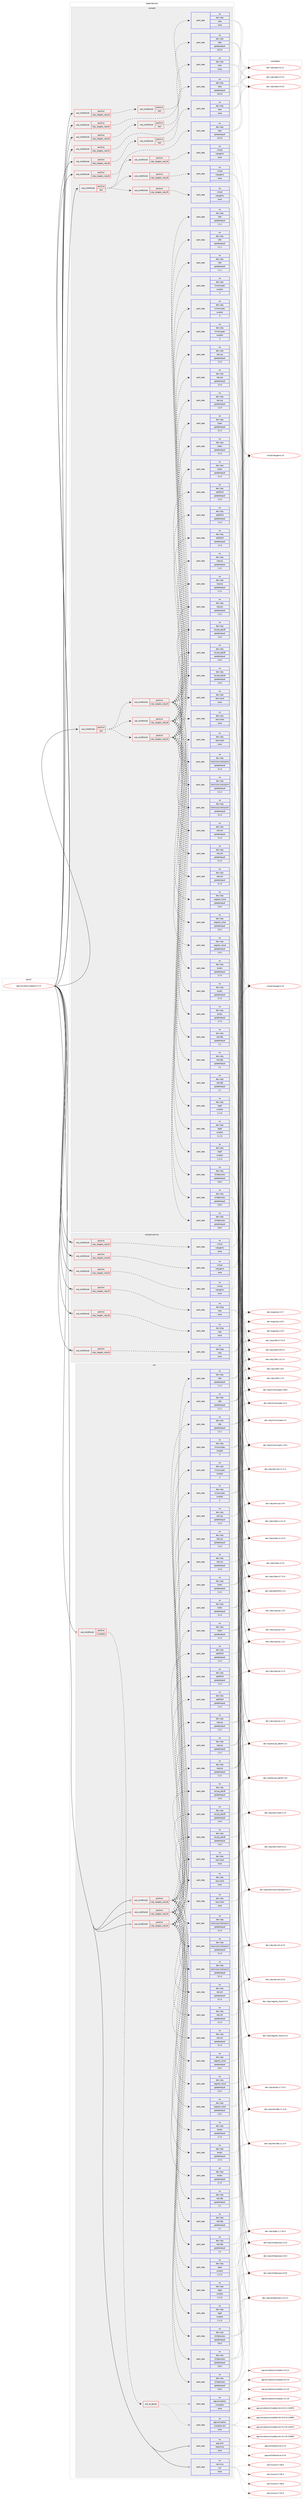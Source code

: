 digraph prolog {

# *************
# Graph options
# *************

newrank=true;
concentrate=true;
compound=true;
graph [rankdir=LR,fontname=Helvetica,fontsize=10,ranksep=1.5];#, ranksep=2.5, nodesep=0.2];
edge  [arrowhead=vee];
node  [fontname=Helvetica,fontsize=10];

# **********
# The ebuild
# **********

subgraph cluster_leftcol {
color=gray;
rank=same;
label=<<i>ebuild</i>>;
id [label="app-emulation/vagrant-2.2.5", color=red, width=4, href="../app-emulation/vagrant-2.2.5.svg"];
}

# ****************
# The dependencies
# ****************

subgraph cluster_midcol {
color=gray;
label=<<i>dependencies</i>>;
subgraph cluster_compile {
fillcolor="#eeeeee";
style=filled;
label=<<i>compile</i>>;
subgraph cond116424 {
dependency488821 [label=<<TABLE BORDER="0" CELLBORDER="1" CELLSPACING="0" CELLPADDING="4"><TR><TD ROWSPAN="3" CELLPADDING="10">use_conditional</TD></TR><TR><TD>positive</TD></TR><TR><TD>ruby_targets_ruby24</TD></TR></TABLE>>, shape=none, color=red];
subgraph cond116425 {
dependency488822 [label=<<TABLE BORDER="0" CELLBORDER="1" CELLSPACING="0" CELLPADDING="4"><TR><TD ROWSPAN="3" CELLPADDING="10">use_conditional</TD></TR><TR><TD>positive</TD></TR><TR><TD>test</TD></TR></TABLE>>, shape=none, color=red];
subgraph pack363546 {
dependency488823 [label=<<TABLE BORDER="0" CELLBORDER="1" CELLSPACING="0" CELLPADDING="4" WIDTH="220"><TR><TD ROWSPAN="6" CELLPADDING="30">pack_dep</TD></TR><TR><TD WIDTH="110">no</TD></TR><TR><TD>dev-ruby</TD></TR><TR><TD>rake</TD></TR><TR><TD>none</TD></TR><TR><TD></TD></TR></TABLE>>, shape=none, color=blue];
}
dependency488822:e -> dependency488823:w [weight=20,style="dashed",arrowhead="vee"];
}
dependency488821:e -> dependency488822:w [weight=20,style="dashed",arrowhead="vee"];
}
id:e -> dependency488821:w [weight=20,style="solid",arrowhead="vee"];
subgraph cond116426 {
dependency488824 [label=<<TABLE BORDER="0" CELLBORDER="1" CELLSPACING="0" CELLPADDING="4"><TR><TD ROWSPAN="3" CELLPADDING="10">use_conditional</TD></TR><TR><TD>positive</TD></TR><TR><TD>ruby_targets_ruby24</TD></TR></TABLE>>, shape=none, color=red];
subgraph pack363547 {
dependency488825 [label=<<TABLE BORDER="0" CELLBORDER="1" CELLSPACING="0" CELLPADDING="4" WIDTH="220"><TR><TD ROWSPAN="6" CELLPADDING="30">pack_dep</TD></TR><TR><TD WIDTH="110">no</TD></TR><TR><TD>dev-ruby</TD></TR><TR><TD>rake</TD></TR><TR><TD>greaterequal</TD></TR><TR><TD>10.5.0</TD></TR></TABLE>>, shape=none, color=blue];
}
dependency488824:e -> dependency488825:w [weight=20,style="dashed",arrowhead="vee"];
}
id:e -> dependency488824:w [weight=20,style="solid",arrowhead="vee"];
subgraph cond116427 {
dependency488826 [label=<<TABLE BORDER="0" CELLBORDER="1" CELLSPACING="0" CELLPADDING="4"><TR><TD ROWSPAN="3" CELLPADDING="10">use_conditional</TD></TR><TR><TD>positive</TD></TR><TR><TD>ruby_targets_ruby25</TD></TR></TABLE>>, shape=none, color=red];
subgraph cond116428 {
dependency488827 [label=<<TABLE BORDER="0" CELLBORDER="1" CELLSPACING="0" CELLPADDING="4"><TR><TD ROWSPAN="3" CELLPADDING="10">use_conditional</TD></TR><TR><TD>positive</TD></TR><TR><TD>test</TD></TR></TABLE>>, shape=none, color=red];
subgraph pack363548 {
dependency488828 [label=<<TABLE BORDER="0" CELLBORDER="1" CELLSPACING="0" CELLPADDING="4" WIDTH="220"><TR><TD ROWSPAN="6" CELLPADDING="30">pack_dep</TD></TR><TR><TD WIDTH="110">no</TD></TR><TR><TD>dev-ruby</TD></TR><TR><TD>rake</TD></TR><TR><TD>none</TD></TR><TR><TD></TD></TR></TABLE>>, shape=none, color=blue];
}
dependency488827:e -> dependency488828:w [weight=20,style="dashed",arrowhead="vee"];
}
dependency488826:e -> dependency488827:w [weight=20,style="dashed",arrowhead="vee"];
}
id:e -> dependency488826:w [weight=20,style="solid",arrowhead="vee"];
subgraph cond116429 {
dependency488829 [label=<<TABLE BORDER="0" CELLBORDER="1" CELLSPACING="0" CELLPADDING="4"><TR><TD ROWSPAN="3" CELLPADDING="10">use_conditional</TD></TR><TR><TD>positive</TD></TR><TR><TD>ruby_targets_ruby25</TD></TR></TABLE>>, shape=none, color=red];
subgraph pack363549 {
dependency488830 [label=<<TABLE BORDER="0" CELLBORDER="1" CELLSPACING="0" CELLPADDING="4" WIDTH="220"><TR><TD ROWSPAN="6" CELLPADDING="30">pack_dep</TD></TR><TR><TD WIDTH="110">no</TD></TR><TR><TD>dev-ruby</TD></TR><TR><TD>rake</TD></TR><TR><TD>greaterequal</TD></TR><TR><TD>10.5.0</TD></TR></TABLE>>, shape=none, color=blue];
}
dependency488829:e -> dependency488830:w [weight=20,style="dashed",arrowhead="vee"];
}
id:e -> dependency488829:w [weight=20,style="solid",arrowhead="vee"];
subgraph cond116430 {
dependency488831 [label=<<TABLE BORDER="0" CELLBORDER="1" CELLSPACING="0" CELLPADDING="4"><TR><TD ROWSPAN="3" CELLPADDING="10">use_conditional</TD></TR><TR><TD>positive</TD></TR><TR><TD>ruby_targets_ruby26</TD></TR></TABLE>>, shape=none, color=red];
subgraph cond116431 {
dependency488832 [label=<<TABLE BORDER="0" CELLBORDER="1" CELLSPACING="0" CELLPADDING="4"><TR><TD ROWSPAN="3" CELLPADDING="10">use_conditional</TD></TR><TR><TD>positive</TD></TR><TR><TD>test</TD></TR></TABLE>>, shape=none, color=red];
subgraph pack363550 {
dependency488833 [label=<<TABLE BORDER="0" CELLBORDER="1" CELLSPACING="0" CELLPADDING="4" WIDTH="220"><TR><TD ROWSPAN="6" CELLPADDING="30">pack_dep</TD></TR><TR><TD WIDTH="110">no</TD></TR><TR><TD>dev-ruby</TD></TR><TR><TD>rake</TD></TR><TR><TD>none</TD></TR><TR><TD></TD></TR></TABLE>>, shape=none, color=blue];
}
dependency488832:e -> dependency488833:w [weight=20,style="dashed",arrowhead="vee"];
}
dependency488831:e -> dependency488832:w [weight=20,style="dashed",arrowhead="vee"];
}
id:e -> dependency488831:w [weight=20,style="solid",arrowhead="vee"];
subgraph cond116432 {
dependency488834 [label=<<TABLE BORDER="0" CELLBORDER="1" CELLSPACING="0" CELLPADDING="4"><TR><TD ROWSPAN="3" CELLPADDING="10">use_conditional</TD></TR><TR><TD>positive</TD></TR><TR><TD>ruby_targets_ruby26</TD></TR></TABLE>>, shape=none, color=red];
subgraph pack363551 {
dependency488835 [label=<<TABLE BORDER="0" CELLBORDER="1" CELLSPACING="0" CELLPADDING="4" WIDTH="220"><TR><TD ROWSPAN="6" CELLPADDING="30">pack_dep</TD></TR><TR><TD WIDTH="110">no</TD></TR><TR><TD>dev-ruby</TD></TR><TR><TD>rake</TD></TR><TR><TD>greaterequal</TD></TR><TR><TD>10.5.0</TD></TR></TABLE>>, shape=none, color=blue];
}
dependency488834:e -> dependency488835:w [weight=20,style="dashed",arrowhead="vee"];
}
id:e -> dependency488834:w [weight=20,style="solid",arrowhead="vee"];
subgraph cond116433 {
dependency488836 [label=<<TABLE BORDER="0" CELLBORDER="1" CELLSPACING="0" CELLPADDING="4"><TR><TD ROWSPAN="3" CELLPADDING="10">use_conditional</TD></TR><TR><TD>positive</TD></TR><TR><TD>test</TD></TR></TABLE>>, shape=none, color=red];
subgraph cond116434 {
dependency488837 [label=<<TABLE BORDER="0" CELLBORDER="1" CELLSPACING="0" CELLPADDING="4"><TR><TD ROWSPAN="3" CELLPADDING="10">use_conditional</TD></TR><TR><TD>positive</TD></TR><TR><TD>ruby_targets_ruby24</TD></TR></TABLE>>, shape=none, color=red];
subgraph pack363552 {
dependency488838 [label=<<TABLE BORDER="0" CELLBORDER="1" CELLSPACING="0" CELLPADDING="4" WIDTH="220"><TR><TD ROWSPAN="6" CELLPADDING="30">pack_dep</TD></TR><TR><TD WIDTH="110">no</TD></TR><TR><TD>dev-ruby</TD></TR><TR><TD>bcrypt_pbkdf</TD></TR><TR><TD>greaterequal</TD></TR><TR><TD>1.0.0</TD></TR></TABLE>>, shape=none, color=blue];
}
dependency488837:e -> dependency488838:w [weight=20,style="dashed",arrowhead="vee"];
subgraph pack363553 {
dependency488839 [label=<<TABLE BORDER="0" CELLBORDER="1" CELLSPACING="0" CELLPADDING="4" WIDTH="220"><TR><TD ROWSPAN="6" CELLPADDING="30">pack_dep</TD></TR><TR><TD WIDTH="110">no</TD></TR><TR><TD>dev-ruby</TD></TR><TR><TD>childprocess</TD></TR><TR><TD>greaterequal</TD></TR><TR><TD>0.6.0</TD></TR></TABLE>>, shape=none, color=blue];
}
dependency488837:e -> dependency488839:w [weight=20,style="dashed",arrowhead="vee"];
subgraph pack363554 {
dependency488840 [label=<<TABLE BORDER="0" CELLBORDER="1" CELLSPACING="0" CELLPADDING="4" WIDTH="220"><TR><TD ROWSPAN="6" CELLPADDING="30">pack_dep</TD></TR><TR><TD WIDTH="110">no</TD></TR><TR><TD>dev-ruby</TD></TR><TR><TD>ed25519</TD></TR><TR><TD>greaterequal</TD></TR><TR><TD>1.2.4</TD></TR></TABLE>>, shape=none, color=blue];
}
dependency488837:e -> dependency488840:w [weight=20,style="dashed",arrowhead="vee"];
subgraph pack363555 {
dependency488841 [label=<<TABLE BORDER="0" CELLBORDER="1" CELLSPACING="0" CELLPADDING="4" WIDTH="220"><TR><TD ROWSPAN="6" CELLPADDING="30">pack_dep</TD></TR><TR><TD WIDTH="110">no</TD></TR><TR><TD>dev-ruby</TD></TR><TR><TD>erubis</TD></TR><TR><TD>greaterequal</TD></TR><TR><TD>2.7.0</TD></TR></TABLE>>, shape=none, color=blue];
}
dependency488837:e -> dependency488841:w [weight=20,style="dashed",arrowhead="vee"];
subgraph pack363556 {
dependency488842 [label=<<TABLE BORDER="0" CELLBORDER="1" CELLSPACING="0" CELLPADDING="4" WIDTH="220"><TR><TD ROWSPAN="6" CELLPADDING="30">pack_dep</TD></TR><TR><TD WIDTH="110">no</TD></TR><TR><TD>dev-ruby</TD></TR><TR><TD>hashicorp-checkpoint</TD></TR><TR><TD>greaterequal</TD></TR><TR><TD>0.1.5</TD></TR></TABLE>>, shape=none, color=blue];
}
dependency488837:e -> dependency488842:w [weight=20,style="dashed",arrowhead="vee"];
subgraph pack363557 {
dependency488843 [label=<<TABLE BORDER="0" CELLBORDER="1" CELLSPACING="0" CELLPADDING="4" WIDTH="220"><TR><TD ROWSPAN="6" CELLPADDING="30">pack_dep</TD></TR><TR><TD WIDTH="110">no</TD></TR><TR><TD>dev-ruby</TD></TR><TR><TD>i18n</TD></TR><TR><TD>greaterequal</TD></TR><TR><TD>1.1.1</TD></TR></TABLE>>, shape=none, color=blue];
}
dependency488837:e -> dependency488843:w [weight=20,style="dashed",arrowhead="vee"];
subgraph pack363558 {
dependency488844 [label=<<TABLE BORDER="0" CELLBORDER="1" CELLSPACING="0" CELLPADDING="4" WIDTH="220"><TR><TD ROWSPAN="6" CELLPADDING="30">pack_dep</TD></TR><TR><TD WIDTH="110">no</TD></TR><TR><TD>dev-ruby</TD></TR><TR><TD>listen</TD></TR><TR><TD>greaterequal</TD></TR><TR><TD>3.1.5</TD></TR></TABLE>>, shape=none, color=blue];
}
dependency488837:e -> dependency488844:w [weight=20,style="dashed",arrowhead="vee"];
subgraph pack363559 {
dependency488845 [label=<<TABLE BORDER="0" CELLBORDER="1" CELLSPACING="0" CELLPADDING="4" WIDTH="220"><TR><TD ROWSPAN="6" CELLPADDING="30">pack_dep</TD></TR><TR><TD WIDTH="110">no</TD></TR><TR><TD>dev-ruby</TD></TR><TR><TD>log4r</TD></TR><TR><TD>smaller</TD></TR><TR><TD>1.1.11</TD></TR></TABLE>>, shape=none, color=blue];
}
dependency488837:e -> dependency488845:w [weight=20,style="dashed",arrowhead="vee"];
subgraph pack363560 {
dependency488846 [label=<<TABLE BORDER="0" CELLBORDER="1" CELLSPACING="0" CELLPADDING="4" WIDTH="220"><TR><TD ROWSPAN="6" CELLPADDING="30">pack_dep</TD></TR><TR><TD WIDTH="110">no</TD></TR><TR><TD>dev-ruby</TD></TR><TR><TD>mime-types</TD></TR><TR><TD>smaller</TD></TR><TR><TD>3</TD></TR></TABLE>>, shape=none, color=blue];
}
dependency488837:e -> dependency488846:w [weight=20,style="dashed",arrowhead="vee"];
subgraph pack363561 {
dependency488847 [label=<<TABLE BORDER="0" CELLBORDER="1" CELLSPACING="0" CELLPADDING="4" WIDTH="220"><TR><TD ROWSPAN="6" CELLPADDING="30">pack_dep</TD></TR><TR><TD WIDTH="110">no</TD></TR><TR><TD>dev-ruby</TD></TR><TR><TD>net-ssh</TD></TR><TR><TD>greaterequal</TD></TR><TR><TD>5.1.0</TD></TR></TABLE>>, shape=none, color=blue];
}
dependency488837:e -> dependency488847:w [weight=20,style="dashed",arrowhead="vee"];
subgraph pack363562 {
dependency488848 [label=<<TABLE BORDER="0" CELLBORDER="1" CELLSPACING="0" CELLPADDING="4" WIDTH="220"><TR><TD ROWSPAN="6" CELLPADDING="30">pack_dep</TD></TR><TR><TD WIDTH="110">no</TD></TR><TR><TD>dev-ruby</TD></TR><TR><TD>net-sftp</TD></TR><TR><TD>greaterequal</TD></TR><TR><TD>2.1</TD></TR></TABLE>>, shape=none, color=blue];
}
dependency488837:e -> dependency488848:w [weight=20,style="dashed",arrowhead="vee"];
subgraph pack363563 {
dependency488849 [label=<<TABLE BORDER="0" CELLBORDER="1" CELLSPACING="0" CELLPADDING="4" WIDTH="220"><TR><TD ROWSPAN="6" CELLPADDING="30">pack_dep</TD></TR><TR><TD WIDTH="110">no</TD></TR><TR><TD>dev-ruby</TD></TR><TR><TD>net-scp</TD></TR><TR><TD>greaterequal</TD></TR><TR><TD>1.2.0</TD></TR></TABLE>>, shape=none, color=blue];
}
dependency488837:e -> dependency488849:w [weight=20,style="dashed",arrowhead="vee"];
subgraph pack363564 {
dependency488850 [label=<<TABLE BORDER="0" CELLBORDER="1" CELLSPACING="0" CELLPADDING="4" WIDTH="220"><TR><TD ROWSPAN="6" CELLPADDING="30">pack_dep</TD></TR><TR><TD WIDTH="110">no</TD></TR><TR><TD>dev-ruby</TD></TR><TR><TD>rest-client</TD></TR><TR><TD>none</TD></TR><TR><TD></TD></TR></TABLE>>, shape=none, color=blue];
}
dependency488837:e -> dependency488850:w [weight=20,style="dashed",arrowhead="vee"];
subgraph pack363565 {
dependency488851 [label=<<TABLE BORDER="0" CELLBORDER="1" CELLSPACING="0" CELLPADDING="4" WIDTH="220"><TR><TD ROWSPAN="6" CELLPADDING="30">pack_dep</TD></TR><TR><TD WIDTH="110">no</TD></TR><TR><TD>dev-ruby</TD></TR><TR><TD>rubyzip</TD></TR><TR><TD>greaterequal</TD></TR><TR><TD>1.2.2</TD></TR></TABLE>>, shape=none, color=blue];
}
dependency488837:e -> dependency488851:w [weight=20,style="dashed",arrowhead="vee"];
subgraph pack363566 {
dependency488852 [label=<<TABLE BORDER="0" CELLBORDER="1" CELLSPACING="0" CELLPADDING="4" WIDTH="220"><TR><TD ROWSPAN="6" CELLPADDING="30">pack_dep</TD></TR><TR><TD WIDTH="110">no</TD></TR><TR><TD>dev-ruby</TD></TR><TR><TD>vagrant_cloud</TD></TR><TR><TD>greaterequal</TD></TR><TR><TD>2.0.2</TD></TR></TABLE>>, shape=none, color=blue];
}
dependency488837:e -> dependency488852:w [weight=20,style="dashed",arrowhead="vee"];
}
dependency488836:e -> dependency488837:w [weight=20,style="dashed",arrowhead="vee"];
subgraph cond116435 {
dependency488853 [label=<<TABLE BORDER="0" CELLBORDER="1" CELLSPACING="0" CELLPADDING="4"><TR><TD ROWSPAN="3" CELLPADDING="10">use_conditional</TD></TR><TR><TD>positive</TD></TR><TR><TD>ruby_targets_ruby25</TD></TR></TABLE>>, shape=none, color=red];
subgraph pack363567 {
dependency488854 [label=<<TABLE BORDER="0" CELLBORDER="1" CELLSPACING="0" CELLPADDING="4" WIDTH="220"><TR><TD ROWSPAN="6" CELLPADDING="30">pack_dep</TD></TR><TR><TD WIDTH="110">no</TD></TR><TR><TD>dev-ruby</TD></TR><TR><TD>bcrypt_pbkdf</TD></TR><TR><TD>greaterequal</TD></TR><TR><TD>1.0.0</TD></TR></TABLE>>, shape=none, color=blue];
}
dependency488853:e -> dependency488854:w [weight=20,style="dashed",arrowhead="vee"];
subgraph pack363568 {
dependency488855 [label=<<TABLE BORDER="0" CELLBORDER="1" CELLSPACING="0" CELLPADDING="4" WIDTH="220"><TR><TD ROWSPAN="6" CELLPADDING="30">pack_dep</TD></TR><TR><TD WIDTH="110">no</TD></TR><TR><TD>dev-ruby</TD></TR><TR><TD>childprocess</TD></TR><TR><TD>greaterequal</TD></TR><TR><TD>0.6.0</TD></TR></TABLE>>, shape=none, color=blue];
}
dependency488853:e -> dependency488855:w [weight=20,style="dashed",arrowhead="vee"];
subgraph pack363569 {
dependency488856 [label=<<TABLE BORDER="0" CELLBORDER="1" CELLSPACING="0" CELLPADDING="4" WIDTH="220"><TR><TD ROWSPAN="6" CELLPADDING="30">pack_dep</TD></TR><TR><TD WIDTH="110">no</TD></TR><TR><TD>dev-ruby</TD></TR><TR><TD>ed25519</TD></TR><TR><TD>greaterequal</TD></TR><TR><TD>1.2.4</TD></TR></TABLE>>, shape=none, color=blue];
}
dependency488853:e -> dependency488856:w [weight=20,style="dashed",arrowhead="vee"];
subgraph pack363570 {
dependency488857 [label=<<TABLE BORDER="0" CELLBORDER="1" CELLSPACING="0" CELLPADDING="4" WIDTH="220"><TR><TD ROWSPAN="6" CELLPADDING="30">pack_dep</TD></TR><TR><TD WIDTH="110">no</TD></TR><TR><TD>dev-ruby</TD></TR><TR><TD>erubis</TD></TR><TR><TD>greaterequal</TD></TR><TR><TD>2.7.0</TD></TR></TABLE>>, shape=none, color=blue];
}
dependency488853:e -> dependency488857:w [weight=20,style="dashed",arrowhead="vee"];
subgraph pack363571 {
dependency488858 [label=<<TABLE BORDER="0" CELLBORDER="1" CELLSPACING="0" CELLPADDING="4" WIDTH="220"><TR><TD ROWSPAN="6" CELLPADDING="30">pack_dep</TD></TR><TR><TD WIDTH="110">no</TD></TR><TR><TD>dev-ruby</TD></TR><TR><TD>hashicorp-checkpoint</TD></TR><TR><TD>greaterequal</TD></TR><TR><TD>0.1.5</TD></TR></TABLE>>, shape=none, color=blue];
}
dependency488853:e -> dependency488858:w [weight=20,style="dashed",arrowhead="vee"];
subgraph pack363572 {
dependency488859 [label=<<TABLE BORDER="0" CELLBORDER="1" CELLSPACING="0" CELLPADDING="4" WIDTH="220"><TR><TD ROWSPAN="6" CELLPADDING="30">pack_dep</TD></TR><TR><TD WIDTH="110">no</TD></TR><TR><TD>dev-ruby</TD></TR><TR><TD>i18n</TD></TR><TR><TD>greaterequal</TD></TR><TR><TD>1.1.1</TD></TR></TABLE>>, shape=none, color=blue];
}
dependency488853:e -> dependency488859:w [weight=20,style="dashed",arrowhead="vee"];
subgraph pack363573 {
dependency488860 [label=<<TABLE BORDER="0" CELLBORDER="1" CELLSPACING="0" CELLPADDING="4" WIDTH="220"><TR><TD ROWSPAN="6" CELLPADDING="30">pack_dep</TD></TR><TR><TD WIDTH="110">no</TD></TR><TR><TD>dev-ruby</TD></TR><TR><TD>listen</TD></TR><TR><TD>greaterequal</TD></TR><TR><TD>3.1.5</TD></TR></TABLE>>, shape=none, color=blue];
}
dependency488853:e -> dependency488860:w [weight=20,style="dashed",arrowhead="vee"];
subgraph pack363574 {
dependency488861 [label=<<TABLE BORDER="0" CELLBORDER="1" CELLSPACING="0" CELLPADDING="4" WIDTH="220"><TR><TD ROWSPAN="6" CELLPADDING="30">pack_dep</TD></TR><TR><TD WIDTH="110">no</TD></TR><TR><TD>dev-ruby</TD></TR><TR><TD>log4r</TD></TR><TR><TD>smaller</TD></TR><TR><TD>1.1.11</TD></TR></TABLE>>, shape=none, color=blue];
}
dependency488853:e -> dependency488861:w [weight=20,style="dashed",arrowhead="vee"];
subgraph pack363575 {
dependency488862 [label=<<TABLE BORDER="0" CELLBORDER="1" CELLSPACING="0" CELLPADDING="4" WIDTH="220"><TR><TD ROWSPAN="6" CELLPADDING="30">pack_dep</TD></TR><TR><TD WIDTH="110">no</TD></TR><TR><TD>dev-ruby</TD></TR><TR><TD>mime-types</TD></TR><TR><TD>smaller</TD></TR><TR><TD>3</TD></TR></TABLE>>, shape=none, color=blue];
}
dependency488853:e -> dependency488862:w [weight=20,style="dashed",arrowhead="vee"];
subgraph pack363576 {
dependency488863 [label=<<TABLE BORDER="0" CELLBORDER="1" CELLSPACING="0" CELLPADDING="4" WIDTH="220"><TR><TD ROWSPAN="6" CELLPADDING="30">pack_dep</TD></TR><TR><TD WIDTH="110">no</TD></TR><TR><TD>dev-ruby</TD></TR><TR><TD>net-ssh</TD></TR><TR><TD>greaterequal</TD></TR><TR><TD>5.1.0</TD></TR></TABLE>>, shape=none, color=blue];
}
dependency488853:e -> dependency488863:w [weight=20,style="dashed",arrowhead="vee"];
subgraph pack363577 {
dependency488864 [label=<<TABLE BORDER="0" CELLBORDER="1" CELLSPACING="0" CELLPADDING="4" WIDTH="220"><TR><TD ROWSPAN="6" CELLPADDING="30">pack_dep</TD></TR><TR><TD WIDTH="110">no</TD></TR><TR><TD>dev-ruby</TD></TR><TR><TD>net-sftp</TD></TR><TR><TD>greaterequal</TD></TR><TR><TD>2.1</TD></TR></TABLE>>, shape=none, color=blue];
}
dependency488853:e -> dependency488864:w [weight=20,style="dashed",arrowhead="vee"];
subgraph pack363578 {
dependency488865 [label=<<TABLE BORDER="0" CELLBORDER="1" CELLSPACING="0" CELLPADDING="4" WIDTH="220"><TR><TD ROWSPAN="6" CELLPADDING="30">pack_dep</TD></TR><TR><TD WIDTH="110">no</TD></TR><TR><TD>dev-ruby</TD></TR><TR><TD>net-scp</TD></TR><TR><TD>greaterequal</TD></TR><TR><TD>1.2.0</TD></TR></TABLE>>, shape=none, color=blue];
}
dependency488853:e -> dependency488865:w [weight=20,style="dashed",arrowhead="vee"];
subgraph pack363579 {
dependency488866 [label=<<TABLE BORDER="0" CELLBORDER="1" CELLSPACING="0" CELLPADDING="4" WIDTH="220"><TR><TD ROWSPAN="6" CELLPADDING="30">pack_dep</TD></TR><TR><TD WIDTH="110">no</TD></TR><TR><TD>dev-ruby</TD></TR><TR><TD>rest-client</TD></TR><TR><TD>none</TD></TR><TR><TD></TD></TR></TABLE>>, shape=none, color=blue];
}
dependency488853:e -> dependency488866:w [weight=20,style="dashed",arrowhead="vee"];
subgraph pack363580 {
dependency488867 [label=<<TABLE BORDER="0" CELLBORDER="1" CELLSPACING="0" CELLPADDING="4" WIDTH="220"><TR><TD ROWSPAN="6" CELLPADDING="30">pack_dep</TD></TR><TR><TD WIDTH="110">no</TD></TR><TR><TD>dev-ruby</TD></TR><TR><TD>rubyzip</TD></TR><TR><TD>greaterequal</TD></TR><TR><TD>1.2.2</TD></TR></TABLE>>, shape=none, color=blue];
}
dependency488853:e -> dependency488867:w [weight=20,style="dashed",arrowhead="vee"];
subgraph pack363581 {
dependency488868 [label=<<TABLE BORDER="0" CELLBORDER="1" CELLSPACING="0" CELLPADDING="4" WIDTH="220"><TR><TD ROWSPAN="6" CELLPADDING="30">pack_dep</TD></TR><TR><TD WIDTH="110">no</TD></TR><TR><TD>dev-ruby</TD></TR><TR><TD>vagrant_cloud</TD></TR><TR><TD>greaterequal</TD></TR><TR><TD>2.0.2</TD></TR></TABLE>>, shape=none, color=blue];
}
dependency488853:e -> dependency488868:w [weight=20,style="dashed",arrowhead="vee"];
}
dependency488836:e -> dependency488853:w [weight=20,style="dashed",arrowhead="vee"];
subgraph cond116436 {
dependency488869 [label=<<TABLE BORDER="0" CELLBORDER="1" CELLSPACING="0" CELLPADDING="4"><TR><TD ROWSPAN="3" CELLPADDING="10">use_conditional</TD></TR><TR><TD>positive</TD></TR><TR><TD>ruby_targets_ruby26</TD></TR></TABLE>>, shape=none, color=red];
subgraph pack363582 {
dependency488870 [label=<<TABLE BORDER="0" CELLBORDER="1" CELLSPACING="0" CELLPADDING="4" WIDTH="220"><TR><TD ROWSPAN="6" CELLPADDING="30">pack_dep</TD></TR><TR><TD WIDTH="110">no</TD></TR><TR><TD>dev-ruby</TD></TR><TR><TD>bcrypt_pbkdf</TD></TR><TR><TD>greaterequal</TD></TR><TR><TD>1.0.0</TD></TR></TABLE>>, shape=none, color=blue];
}
dependency488869:e -> dependency488870:w [weight=20,style="dashed",arrowhead="vee"];
subgraph pack363583 {
dependency488871 [label=<<TABLE BORDER="0" CELLBORDER="1" CELLSPACING="0" CELLPADDING="4" WIDTH="220"><TR><TD ROWSPAN="6" CELLPADDING="30">pack_dep</TD></TR><TR><TD WIDTH="110">no</TD></TR><TR><TD>dev-ruby</TD></TR><TR><TD>childprocess</TD></TR><TR><TD>greaterequal</TD></TR><TR><TD>0.6.0</TD></TR></TABLE>>, shape=none, color=blue];
}
dependency488869:e -> dependency488871:w [weight=20,style="dashed",arrowhead="vee"];
subgraph pack363584 {
dependency488872 [label=<<TABLE BORDER="0" CELLBORDER="1" CELLSPACING="0" CELLPADDING="4" WIDTH="220"><TR><TD ROWSPAN="6" CELLPADDING="30">pack_dep</TD></TR><TR><TD WIDTH="110">no</TD></TR><TR><TD>dev-ruby</TD></TR><TR><TD>ed25519</TD></TR><TR><TD>greaterequal</TD></TR><TR><TD>1.2.4</TD></TR></TABLE>>, shape=none, color=blue];
}
dependency488869:e -> dependency488872:w [weight=20,style="dashed",arrowhead="vee"];
subgraph pack363585 {
dependency488873 [label=<<TABLE BORDER="0" CELLBORDER="1" CELLSPACING="0" CELLPADDING="4" WIDTH="220"><TR><TD ROWSPAN="6" CELLPADDING="30">pack_dep</TD></TR><TR><TD WIDTH="110">no</TD></TR><TR><TD>dev-ruby</TD></TR><TR><TD>erubis</TD></TR><TR><TD>greaterequal</TD></TR><TR><TD>2.7.0</TD></TR></TABLE>>, shape=none, color=blue];
}
dependency488869:e -> dependency488873:w [weight=20,style="dashed",arrowhead="vee"];
subgraph pack363586 {
dependency488874 [label=<<TABLE BORDER="0" CELLBORDER="1" CELLSPACING="0" CELLPADDING="4" WIDTH="220"><TR><TD ROWSPAN="6" CELLPADDING="30">pack_dep</TD></TR><TR><TD WIDTH="110">no</TD></TR><TR><TD>dev-ruby</TD></TR><TR><TD>hashicorp-checkpoint</TD></TR><TR><TD>greaterequal</TD></TR><TR><TD>0.1.5</TD></TR></TABLE>>, shape=none, color=blue];
}
dependency488869:e -> dependency488874:w [weight=20,style="dashed",arrowhead="vee"];
subgraph pack363587 {
dependency488875 [label=<<TABLE BORDER="0" CELLBORDER="1" CELLSPACING="0" CELLPADDING="4" WIDTH="220"><TR><TD ROWSPAN="6" CELLPADDING="30">pack_dep</TD></TR><TR><TD WIDTH="110">no</TD></TR><TR><TD>dev-ruby</TD></TR><TR><TD>i18n</TD></TR><TR><TD>greaterequal</TD></TR><TR><TD>1.1.1</TD></TR></TABLE>>, shape=none, color=blue];
}
dependency488869:e -> dependency488875:w [weight=20,style="dashed",arrowhead="vee"];
subgraph pack363588 {
dependency488876 [label=<<TABLE BORDER="0" CELLBORDER="1" CELLSPACING="0" CELLPADDING="4" WIDTH="220"><TR><TD ROWSPAN="6" CELLPADDING="30">pack_dep</TD></TR><TR><TD WIDTH="110">no</TD></TR><TR><TD>dev-ruby</TD></TR><TR><TD>listen</TD></TR><TR><TD>greaterequal</TD></TR><TR><TD>3.1.5</TD></TR></TABLE>>, shape=none, color=blue];
}
dependency488869:e -> dependency488876:w [weight=20,style="dashed",arrowhead="vee"];
subgraph pack363589 {
dependency488877 [label=<<TABLE BORDER="0" CELLBORDER="1" CELLSPACING="0" CELLPADDING="4" WIDTH="220"><TR><TD ROWSPAN="6" CELLPADDING="30">pack_dep</TD></TR><TR><TD WIDTH="110">no</TD></TR><TR><TD>dev-ruby</TD></TR><TR><TD>log4r</TD></TR><TR><TD>smaller</TD></TR><TR><TD>1.1.11</TD></TR></TABLE>>, shape=none, color=blue];
}
dependency488869:e -> dependency488877:w [weight=20,style="dashed",arrowhead="vee"];
subgraph pack363590 {
dependency488878 [label=<<TABLE BORDER="0" CELLBORDER="1" CELLSPACING="0" CELLPADDING="4" WIDTH="220"><TR><TD ROWSPAN="6" CELLPADDING="30">pack_dep</TD></TR><TR><TD WIDTH="110">no</TD></TR><TR><TD>dev-ruby</TD></TR><TR><TD>mime-types</TD></TR><TR><TD>smaller</TD></TR><TR><TD>3</TD></TR></TABLE>>, shape=none, color=blue];
}
dependency488869:e -> dependency488878:w [weight=20,style="dashed",arrowhead="vee"];
subgraph pack363591 {
dependency488879 [label=<<TABLE BORDER="0" CELLBORDER="1" CELLSPACING="0" CELLPADDING="4" WIDTH="220"><TR><TD ROWSPAN="6" CELLPADDING="30">pack_dep</TD></TR><TR><TD WIDTH="110">no</TD></TR><TR><TD>dev-ruby</TD></TR><TR><TD>net-ssh</TD></TR><TR><TD>greaterequal</TD></TR><TR><TD>5.1.0</TD></TR></TABLE>>, shape=none, color=blue];
}
dependency488869:e -> dependency488879:w [weight=20,style="dashed",arrowhead="vee"];
subgraph pack363592 {
dependency488880 [label=<<TABLE BORDER="0" CELLBORDER="1" CELLSPACING="0" CELLPADDING="4" WIDTH="220"><TR><TD ROWSPAN="6" CELLPADDING="30">pack_dep</TD></TR><TR><TD WIDTH="110">no</TD></TR><TR><TD>dev-ruby</TD></TR><TR><TD>net-sftp</TD></TR><TR><TD>greaterequal</TD></TR><TR><TD>2.1</TD></TR></TABLE>>, shape=none, color=blue];
}
dependency488869:e -> dependency488880:w [weight=20,style="dashed",arrowhead="vee"];
subgraph pack363593 {
dependency488881 [label=<<TABLE BORDER="0" CELLBORDER="1" CELLSPACING="0" CELLPADDING="4" WIDTH="220"><TR><TD ROWSPAN="6" CELLPADDING="30">pack_dep</TD></TR><TR><TD WIDTH="110">no</TD></TR><TR><TD>dev-ruby</TD></TR><TR><TD>net-scp</TD></TR><TR><TD>greaterequal</TD></TR><TR><TD>1.2.0</TD></TR></TABLE>>, shape=none, color=blue];
}
dependency488869:e -> dependency488881:w [weight=20,style="dashed",arrowhead="vee"];
subgraph pack363594 {
dependency488882 [label=<<TABLE BORDER="0" CELLBORDER="1" CELLSPACING="0" CELLPADDING="4" WIDTH="220"><TR><TD ROWSPAN="6" CELLPADDING="30">pack_dep</TD></TR><TR><TD WIDTH="110">no</TD></TR><TR><TD>dev-ruby</TD></TR><TR><TD>rest-client</TD></TR><TR><TD>none</TD></TR><TR><TD></TD></TR></TABLE>>, shape=none, color=blue];
}
dependency488869:e -> dependency488882:w [weight=20,style="dashed",arrowhead="vee"];
subgraph pack363595 {
dependency488883 [label=<<TABLE BORDER="0" CELLBORDER="1" CELLSPACING="0" CELLPADDING="4" WIDTH="220"><TR><TD ROWSPAN="6" CELLPADDING="30">pack_dep</TD></TR><TR><TD WIDTH="110">no</TD></TR><TR><TD>dev-ruby</TD></TR><TR><TD>rubyzip</TD></TR><TR><TD>greaterequal</TD></TR><TR><TD>1.2.2</TD></TR></TABLE>>, shape=none, color=blue];
}
dependency488869:e -> dependency488883:w [weight=20,style="dashed",arrowhead="vee"];
subgraph pack363596 {
dependency488884 [label=<<TABLE BORDER="0" CELLBORDER="1" CELLSPACING="0" CELLPADDING="4" WIDTH="220"><TR><TD ROWSPAN="6" CELLPADDING="30">pack_dep</TD></TR><TR><TD WIDTH="110">no</TD></TR><TR><TD>dev-ruby</TD></TR><TR><TD>vagrant_cloud</TD></TR><TR><TD>greaterequal</TD></TR><TR><TD>2.0.2</TD></TR></TABLE>>, shape=none, color=blue];
}
dependency488869:e -> dependency488884:w [weight=20,style="dashed",arrowhead="vee"];
}
dependency488836:e -> dependency488869:w [weight=20,style="dashed",arrowhead="vee"];
}
id:e -> dependency488836:w [weight=20,style="solid",arrowhead="vee"];
subgraph cond116437 {
dependency488885 [label=<<TABLE BORDER="0" CELLBORDER="1" CELLSPACING="0" CELLPADDING="4"><TR><TD ROWSPAN="3" CELLPADDING="10">use_conditional</TD></TR><TR><TD>positive</TD></TR><TR><TD>test</TD></TR></TABLE>>, shape=none, color=red];
subgraph cond116438 {
dependency488886 [label=<<TABLE BORDER="0" CELLBORDER="1" CELLSPACING="0" CELLPADDING="4"><TR><TD ROWSPAN="3" CELLPADDING="10">use_conditional</TD></TR><TR><TD>positive</TD></TR><TR><TD>ruby_targets_ruby24</TD></TR></TABLE>>, shape=none, color=red];
subgraph pack363597 {
dependency488887 [label=<<TABLE BORDER="0" CELLBORDER="1" CELLSPACING="0" CELLPADDING="4" WIDTH="220"><TR><TD ROWSPAN="6" CELLPADDING="30">pack_dep</TD></TR><TR><TD WIDTH="110">no</TD></TR><TR><TD>virtual</TD></TR><TR><TD>rubygems</TD></TR><TR><TD>none</TD></TR><TR><TD></TD></TR></TABLE>>, shape=none, color=blue];
}
dependency488886:e -> dependency488887:w [weight=20,style="dashed",arrowhead="vee"];
}
dependency488885:e -> dependency488886:w [weight=20,style="dashed",arrowhead="vee"];
subgraph cond116439 {
dependency488888 [label=<<TABLE BORDER="0" CELLBORDER="1" CELLSPACING="0" CELLPADDING="4"><TR><TD ROWSPAN="3" CELLPADDING="10">use_conditional</TD></TR><TR><TD>positive</TD></TR><TR><TD>ruby_targets_ruby25</TD></TR></TABLE>>, shape=none, color=red];
subgraph pack363598 {
dependency488889 [label=<<TABLE BORDER="0" CELLBORDER="1" CELLSPACING="0" CELLPADDING="4" WIDTH="220"><TR><TD ROWSPAN="6" CELLPADDING="30">pack_dep</TD></TR><TR><TD WIDTH="110">no</TD></TR><TR><TD>virtual</TD></TR><TR><TD>rubygems</TD></TR><TR><TD>none</TD></TR><TR><TD></TD></TR></TABLE>>, shape=none, color=blue];
}
dependency488888:e -> dependency488889:w [weight=20,style="dashed",arrowhead="vee"];
}
dependency488885:e -> dependency488888:w [weight=20,style="dashed",arrowhead="vee"];
subgraph cond116440 {
dependency488890 [label=<<TABLE BORDER="0" CELLBORDER="1" CELLSPACING="0" CELLPADDING="4"><TR><TD ROWSPAN="3" CELLPADDING="10">use_conditional</TD></TR><TR><TD>positive</TD></TR><TR><TD>ruby_targets_ruby26</TD></TR></TABLE>>, shape=none, color=red];
subgraph pack363599 {
dependency488891 [label=<<TABLE BORDER="0" CELLBORDER="1" CELLSPACING="0" CELLPADDING="4" WIDTH="220"><TR><TD ROWSPAN="6" CELLPADDING="30">pack_dep</TD></TR><TR><TD WIDTH="110">no</TD></TR><TR><TD>virtual</TD></TR><TR><TD>rubygems</TD></TR><TR><TD>none</TD></TR><TR><TD></TD></TR></TABLE>>, shape=none, color=blue];
}
dependency488890:e -> dependency488891:w [weight=20,style="dashed",arrowhead="vee"];
}
dependency488885:e -> dependency488890:w [weight=20,style="dashed",arrowhead="vee"];
}
id:e -> dependency488885:w [weight=20,style="solid",arrowhead="vee"];
}
subgraph cluster_compileandrun {
fillcolor="#eeeeee";
style=filled;
label=<<i>compile and run</i>>;
subgraph cond116441 {
dependency488892 [label=<<TABLE BORDER="0" CELLBORDER="1" CELLSPACING="0" CELLPADDING="4"><TR><TD ROWSPAN="3" CELLPADDING="10">use_conditional</TD></TR><TR><TD>positive</TD></TR><TR><TD>ruby_targets_ruby24</TD></TR></TABLE>>, shape=none, color=red];
subgraph pack363600 {
dependency488893 [label=<<TABLE BORDER="0" CELLBORDER="1" CELLSPACING="0" CELLPADDING="4" WIDTH="220"><TR><TD ROWSPAN="6" CELLPADDING="30">pack_dep</TD></TR><TR><TD WIDTH="110">no</TD></TR><TR><TD>dev-lang</TD></TR><TR><TD>ruby</TD></TR><TR><TD>none</TD></TR><TR><TD></TD></TR></TABLE>>, shape=none, color=blue];
}
dependency488892:e -> dependency488893:w [weight=20,style="dashed",arrowhead="vee"];
}
id:e -> dependency488892:w [weight=20,style="solid",arrowhead="odotvee"];
subgraph cond116442 {
dependency488894 [label=<<TABLE BORDER="0" CELLBORDER="1" CELLSPACING="0" CELLPADDING="4"><TR><TD ROWSPAN="3" CELLPADDING="10">use_conditional</TD></TR><TR><TD>positive</TD></TR><TR><TD>ruby_targets_ruby24</TD></TR></TABLE>>, shape=none, color=red];
subgraph pack363601 {
dependency488895 [label=<<TABLE BORDER="0" CELLBORDER="1" CELLSPACING="0" CELLPADDING="4" WIDTH="220"><TR><TD ROWSPAN="6" CELLPADDING="30">pack_dep</TD></TR><TR><TD WIDTH="110">no</TD></TR><TR><TD>virtual</TD></TR><TR><TD>rubygems</TD></TR><TR><TD>none</TD></TR><TR><TD></TD></TR></TABLE>>, shape=none, color=blue];
}
dependency488894:e -> dependency488895:w [weight=20,style="dashed",arrowhead="vee"];
}
id:e -> dependency488894:w [weight=20,style="solid",arrowhead="odotvee"];
subgraph cond116443 {
dependency488896 [label=<<TABLE BORDER="0" CELLBORDER="1" CELLSPACING="0" CELLPADDING="4"><TR><TD ROWSPAN="3" CELLPADDING="10">use_conditional</TD></TR><TR><TD>positive</TD></TR><TR><TD>ruby_targets_ruby25</TD></TR></TABLE>>, shape=none, color=red];
subgraph pack363602 {
dependency488897 [label=<<TABLE BORDER="0" CELLBORDER="1" CELLSPACING="0" CELLPADDING="4" WIDTH="220"><TR><TD ROWSPAN="6" CELLPADDING="30">pack_dep</TD></TR><TR><TD WIDTH="110">no</TD></TR><TR><TD>dev-lang</TD></TR><TR><TD>ruby</TD></TR><TR><TD>none</TD></TR><TR><TD></TD></TR></TABLE>>, shape=none, color=blue];
}
dependency488896:e -> dependency488897:w [weight=20,style="dashed",arrowhead="vee"];
}
id:e -> dependency488896:w [weight=20,style="solid",arrowhead="odotvee"];
subgraph cond116444 {
dependency488898 [label=<<TABLE BORDER="0" CELLBORDER="1" CELLSPACING="0" CELLPADDING="4"><TR><TD ROWSPAN="3" CELLPADDING="10">use_conditional</TD></TR><TR><TD>positive</TD></TR><TR><TD>ruby_targets_ruby25</TD></TR></TABLE>>, shape=none, color=red];
subgraph pack363603 {
dependency488899 [label=<<TABLE BORDER="0" CELLBORDER="1" CELLSPACING="0" CELLPADDING="4" WIDTH="220"><TR><TD ROWSPAN="6" CELLPADDING="30">pack_dep</TD></TR><TR><TD WIDTH="110">no</TD></TR><TR><TD>virtual</TD></TR><TR><TD>rubygems</TD></TR><TR><TD>none</TD></TR><TR><TD></TD></TR></TABLE>>, shape=none, color=blue];
}
dependency488898:e -> dependency488899:w [weight=20,style="dashed",arrowhead="vee"];
}
id:e -> dependency488898:w [weight=20,style="solid",arrowhead="odotvee"];
subgraph cond116445 {
dependency488900 [label=<<TABLE BORDER="0" CELLBORDER="1" CELLSPACING="0" CELLPADDING="4"><TR><TD ROWSPAN="3" CELLPADDING="10">use_conditional</TD></TR><TR><TD>positive</TD></TR><TR><TD>ruby_targets_ruby26</TD></TR></TABLE>>, shape=none, color=red];
subgraph pack363604 {
dependency488901 [label=<<TABLE BORDER="0" CELLBORDER="1" CELLSPACING="0" CELLPADDING="4" WIDTH="220"><TR><TD ROWSPAN="6" CELLPADDING="30">pack_dep</TD></TR><TR><TD WIDTH="110">no</TD></TR><TR><TD>dev-lang</TD></TR><TR><TD>ruby</TD></TR><TR><TD>none</TD></TR><TR><TD></TD></TR></TABLE>>, shape=none, color=blue];
}
dependency488900:e -> dependency488901:w [weight=20,style="dashed",arrowhead="vee"];
}
id:e -> dependency488900:w [weight=20,style="solid",arrowhead="odotvee"];
subgraph cond116446 {
dependency488902 [label=<<TABLE BORDER="0" CELLBORDER="1" CELLSPACING="0" CELLPADDING="4"><TR><TD ROWSPAN="3" CELLPADDING="10">use_conditional</TD></TR><TR><TD>positive</TD></TR><TR><TD>ruby_targets_ruby26</TD></TR></TABLE>>, shape=none, color=red];
subgraph pack363605 {
dependency488903 [label=<<TABLE BORDER="0" CELLBORDER="1" CELLSPACING="0" CELLPADDING="4" WIDTH="220"><TR><TD ROWSPAN="6" CELLPADDING="30">pack_dep</TD></TR><TR><TD WIDTH="110">no</TD></TR><TR><TD>virtual</TD></TR><TR><TD>rubygems</TD></TR><TR><TD>none</TD></TR><TR><TD></TD></TR></TABLE>>, shape=none, color=blue];
}
dependency488902:e -> dependency488903:w [weight=20,style="dashed",arrowhead="vee"];
}
id:e -> dependency488902:w [weight=20,style="solid",arrowhead="odotvee"];
}
subgraph cluster_run {
fillcolor="#eeeeee";
style=filled;
label=<<i>run</i>>;
subgraph cond116447 {
dependency488904 [label=<<TABLE BORDER="0" CELLBORDER="1" CELLSPACING="0" CELLPADDING="4"><TR><TD ROWSPAN="3" CELLPADDING="10">use_conditional</TD></TR><TR><TD>positive</TD></TR><TR><TD>ruby_targets_ruby24</TD></TR></TABLE>>, shape=none, color=red];
subgraph pack363606 {
dependency488905 [label=<<TABLE BORDER="0" CELLBORDER="1" CELLSPACING="0" CELLPADDING="4" WIDTH="220"><TR><TD ROWSPAN="6" CELLPADDING="30">pack_dep</TD></TR><TR><TD WIDTH="110">no</TD></TR><TR><TD>dev-ruby</TD></TR><TR><TD>bcrypt_pbkdf</TD></TR><TR><TD>greaterequal</TD></TR><TR><TD>1.0.0</TD></TR></TABLE>>, shape=none, color=blue];
}
dependency488904:e -> dependency488905:w [weight=20,style="dashed",arrowhead="vee"];
subgraph pack363607 {
dependency488906 [label=<<TABLE BORDER="0" CELLBORDER="1" CELLSPACING="0" CELLPADDING="4" WIDTH="220"><TR><TD ROWSPAN="6" CELLPADDING="30">pack_dep</TD></TR><TR><TD WIDTH="110">no</TD></TR><TR><TD>dev-ruby</TD></TR><TR><TD>childprocess</TD></TR><TR><TD>greaterequal</TD></TR><TR><TD>0.6.0</TD></TR></TABLE>>, shape=none, color=blue];
}
dependency488904:e -> dependency488906:w [weight=20,style="dashed",arrowhead="vee"];
subgraph pack363608 {
dependency488907 [label=<<TABLE BORDER="0" CELLBORDER="1" CELLSPACING="0" CELLPADDING="4" WIDTH="220"><TR><TD ROWSPAN="6" CELLPADDING="30">pack_dep</TD></TR><TR><TD WIDTH="110">no</TD></TR><TR><TD>dev-ruby</TD></TR><TR><TD>ed25519</TD></TR><TR><TD>greaterequal</TD></TR><TR><TD>1.2.4</TD></TR></TABLE>>, shape=none, color=blue];
}
dependency488904:e -> dependency488907:w [weight=20,style="dashed",arrowhead="vee"];
subgraph pack363609 {
dependency488908 [label=<<TABLE BORDER="0" CELLBORDER="1" CELLSPACING="0" CELLPADDING="4" WIDTH="220"><TR><TD ROWSPAN="6" CELLPADDING="30">pack_dep</TD></TR><TR><TD WIDTH="110">no</TD></TR><TR><TD>dev-ruby</TD></TR><TR><TD>erubis</TD></TR><TR><TD>greaterequal</TD></TR><TR><TD>2.7.0</TD></TR></TABLE>>, shape=none, color=blue];
}
dependency488904:e -> dependency488908:w [weight=20,style="dashed",arrowhead="vee"];
subgraph pack363610 {
dependency488909 [label=<<TABLE BORDER="0" CELLBORDER="1" CELLSPACING="0" CELLPADDING="4" WIDTH="220"><TR><TD ROWSPAN="6" CELLPADDING="30">pack_dep</TD></TR><TR><TD WIDTH="110">no</TD></TR><TR><TD>dev-ruby</TD></TR><TR><TD>hashicorp-checkpoint</TD></TR><TR><TD>greaterequal</TD></TR><TR><TD>0.1.5</TD></TR></TABLE>>, shape=none, color=blue];
}
dependency488904:e -> dependency488909:w [weight=20,style="dashed",arrowhead="vee"];
subgraph pack363611 {
dependency488910 [label=<<TABLE BORDER="0" CELLBORDER="1" CELLSPACING="0" CELLPADDING="4" WIDTH="220"><TR><TD ROWSPAN="6" CELLPADDING="30">pack_dep</TD></TR><TR><TD WIDTH="110">no</TD></TR><TR><TD>dev-ruby</TD></TR><TR><TD>i18n</TD></TR><TR><TD>greaterequal</TD></TR><TR><TD>1.1.1</TD></TR></TABLE>>, shape=none, color=blue];
}
dependency488904:e -> dependency488910:w [weight=20,style="dashed",arrowhead="vee"];
subgraph pack363612 {
dependency488911 [label=<<TABLE BORDER="0" CELLBORDER="1" CELLSPACING="0" CELLPADDING="4" WIDTH="220"><TR><TD ROWSPAN="6" CELLPADDING="30">pack_dep</TD></TR><TR><TD WIDTH="110">no</TD></TR><TR><TD>dev-ruby</TD></TR><TR><TD>listen</TD></TR><TR><TD>greaterequal</TD></TR><TR><TD>3.1.5</TD></TR></TABLE>>, shape=none, color=blue];
}
dependency488904:e -> dependency488911:w [weight=20,style="dashed",arrowhead="vee"];
subgraph pack363613 {
dependency488912 [label=<<TABLE BORDER="0" CELLBORDER="1" CELLSPACING="0" CELLPADDING="4" WIDTH="220"><TR><TD ROWSPAN="6" CELLPADDING="30">pack_dep</TD></TR><TR><TD WIDTH="110">no</TD></TR><TR><TD>dev-ruby</TD></TR><TR><TD>log4r</TD></TR><TR><TD>smaller</TD></TR><TR><TD>1.1.11</TD></TR></TABLE>>, shape=none, color=blue];
}
dependency488904:e -> dependency488912:w [weight=20,style="dashed",arrowhead="vee"];
subgraph pack363614 {
dependency488913 [label=<<TABLE BORDER="0" CELLBORDER="1" CELLSPACING="0" CELLPADDING="4" WIDTH="220"><TR><TD ROWSPAN="6" CELLPADDING="30">pack_dep</TD></TR><TR><TD WIDTH="110">no</TD></TR><TR><TD>dev-ruby</TD></TR><TR><TD>mime-types</TD></TR><TR><TD>smaller</TD></TR><TR><TD>3</TD></TR></TABLE>>, shape=none, color=blue];
}
dependency488904:e -> dependency488913:w [weight=20,style="dashed",arrowhead="vee"];
subgraph pack363615 {
dependency488914 [label=<<TABLE BORDER="0" CELLBORDER="1" CELLSPACING="0" CELLPADDING="4" WIDTH="220"><TR><TD ROWSPAN="6" CELLPADDING="30">pack_dep</TD></TR><TR><TD WIDTH="110">no</TD></TR><TR><TD>dev-ruby</TD></TR><TR><TD>net-ssh</TD></TR><TR><TD>greaterequal</TD></TR><TR><TD>5.1.0</TD></TR></TABLE>>, shape=none, color=blue];
}
dependency488904:e -> dependency488914:w [weight=20,style="dashed",arrowhead="vee"];
subgraph pack363616 {
dependency488915 [label=<<TABLE BORDER="0" CELLBORDER="1" CELLSPACING="0" CELLPADDING="4" WIDTH="220"><TR><TD ROWSPAN="6" CELLPADDING="30">pack_dep</TD></TR><TR><TD WIDTH="110">no</TD></TR><TR><TD>dev-ruby</TD></TR><TR><TD>net-sftp</TD></TR><TR><TD>greaterequal</TD></TR><TR><TD>2.1</TD></TR></TABLE>>, shape=none, color=blue];
}
dependency488904:e -> dependency488915:w [weight=20,style="dashed",arrowhead="vee"];
subgraph pack363617 {
dependency488916 [label=<<TABLE BORDER="0" CELLBORDER="1" CELLSPACING="0" CELLPADDING="4" WIDTH="220"><TR><TD ROWSPAN="6" CELLPADDING="30">pack_dep</TD></TR><TR><TD WIDTH="110">no</TD></TR><TR><TD>dev-ruby</TD></TR><TR><TD>net-scp</TD></TR><TR><TD>greaterequal</TD></TR><TR><TD>1.2.0</TD></TR></TABLE>>, shape=none, color=blue];
}
dependency488904:e -> dependency488916:w [weight=20,style="dashed",arrowhead="vee"];
subgraph pack363618 {
dependency488917 [label=<<TABLE BORDER="0" CELLBORDER="1" CELLSPACING="0" CELLPADDING="4" WIDTH="220"><TR><TD ROWSPAN="6" CELLPADDING="30">pack_dep</TD></TR><TR><TD WIDTH="110">no</TD></TR><TR><TD>dev-ruby</TD></TR><TR><TD>rest-client</TD></TR><TR><TD>none</TD></TR><TR><TD></TD></TR></TABLE>>, shape=none, color=blue];
}
dependency488904:e -> dependency488917:w [weight=20,style="dashed",arrowhead="vee"];
subgraph pack363619 {
dependency488918 [label=<<TABLE BORDER="0" CELLBORDER="1" CELLSPACING="0" CELLPADDING="4" WIDTH="220"><TR><TD ROWSPAN="6" CELLPADDING="30">pack_dep</TD></TR><TR><TD WIDTH="110">no</TD></TR><TR><TD>dev-ruby</TD></TR><TR><TD>rubyzip</TD></TR><TR><TD>greaterequal</TD></TR><TR><TD>1.2.2</TD></TR></TABLE>>, shape=none, color=blue];
}
dependency488904:e -> dependency488918:w [weight=20,style="dashed",arrowhead="vee"];
subgraph pack363620 {
dependency488919 [label=<<TABLE BORDER="0" CELLBORDER="1" CELLSPACING="0" CELLPADDING="4" WIDTH="220"><TR><TD ROWSPAN="6" CELLPADDING="30">pack_dep</TD></TR><TR><TD WIDTH="110">no</TD></TR><TR><TD>dev-ruby</TD></TR><TR><TD>vagrant_cloud</TD></TR><TR><TD>greaterequal</TD></TR><TR><TD>2.0.2</TD></TR></TABLE>>, shape=none, color=blue];
}
dependency488904:e -> dependency488919:w [weight=20,style="dashed",arrowhead="vee"];
}
id:e -> dependency488904:w [weight=20,style="solid",arrowhead="odot"];
subgraph cond116448 {
dependency488920 [label=<<TABLE BORDER="0" CELLBORDER="1" CELLSPACING="0" CELLPADDING="4"><TR><TD ROWSPAN="3" CELLPADDING="10">use_conditional</TD></TR><TR><TD>positive</TD></TR><TR><TD>ruby_targets_ruby25</TD></TR></TABLE>>, shape=none, color=red];
subgraph pack363621 {
dependency488921 [label=<<TABLE BORDER="0" CELLBORDER="1" CELLSPACING="0" CELLPADDING="4" WIDTH="220"><TR><TD ROWSPAN="6" CELLPADDING="30">pack_dep</TD></TR><TR><TD WIDTH="110">no</TD></TR><TR><TD>dev-ruby</TD></TR><TR><TD>bcrypt_pbkdf</TD></TR><TR><TD>greaterequal</TD></TR><TR><TD>1.0.0</TD></TR></TABLE>>, shape=none, color=blue];
}
dependency488920:e -> dependency488921:w [weight=20,style="dashed",arrowhead="vee"];
subgraph pack363622 {
dependency488922 [label=<<TABLE BORDER="0" CELLBORDER="1" CELLSPACING="0" CELLPADDING="4" WIDTH="220"><TR><TD ROWSPAN="6" CELLPADDING="30">pack_dep</TD></TR><TR><TD WIDTH="110">no</TD></TR><TR><TD>dev-ruby</TD></TR><TR><TD>childprocess</TD></TR><TR><TD>greaterequal</TD></TR><TR><TD>0.6.0</TD></TR></TABLE>>, shape=none, color=blue];
}
dependency488920:e -> dependency488922:w [weight=20,style="dashed",arrowhead="vee"];
subgraph pack363623 {
dependency488923 [label=<<TABLE BORDER="0" CELLBORDER="1" CELLSPACING="0" CELLPADDING="4" WIDTH="220"><TR><TD ROWSPAN="6" CELLPADDING="30">pack_dep</TD></TR><TR><TD WIDTH="110">no</TD></TR><TR><TD>dev-ruby</TD></TR><TR><TD>ed25519</TD></TR><TR><TD>greaterequal</TD></TR><TR><TD>1.2.4</TD></TR></TABLE>>, shape=none, color=blue];
}
dependency488920:e -> dependency488923:w [weight=20,style="dashed",arrowhead="vee"];
subgraph pack363624 {
dependency488924 [label=<<TABLE BORDER="0" CELLBORDER="1" CELLSPACING="0" CELLPADDING="4" WIDTH="220"><TR><TD ROWSPAN="6" CELLPADDING="30">pack_dep</TD></TR><TR><TD WIDTH="110">no</TD></TR><TR><TD>dev-ruby</TD></TR><TR><TD>erubis</TD></TR><TR><TD>greaterequal</TD></TR><TR><TD>2.7.0</TD></TR></TABLE>>, shape=none, color=blue];
}
dependency488920:e -> dependency488924:w [weight=20,style="dashed",arrowhead="vee"];
subgraph pack363625 {
dependency488925 [label=<<TABLE BORDER="0" CELLBORDER="1" CELLSPACING="0" CELLPADDING="4" WIDTH="220"><TR><TD ROWSPAN="6" CELLPADDING="30">pack_dep</TD></TR><TR><TD WIDTH="110">no</TD></TR><TR><TD>dev-ruby</TD></TR><TR><TD>hashicorp-checkpoint</TD></TR><TR><TD>greaterequal</TD></TR><TR><TD>0.1.5</TD></TR></TABLE>>, shape=none, color=blue];
}
dependency488920:e -> dependency488925:w [weight=20,style="dashed",arrowhead="vee"];
subgraph pack363626 {
dependency488926 [label=<<TABLE BORDER="0" CELLBORDER="1" CELLSPACING="0" CELLPADDING="4" WIDTH="220"><TR><TD ROWSPAN="6" CELLPADDING="30">pack_dep</TD></TR><TR><TD WIDTH="110">no</TD></TR><TR><TD>dev-ruby</TD></TR><TR><TD>i18n</TD></TR><TR><TD>greaterequal</TD></TR><TR><TD>1.1.1</TD></TR></TABLE>>, shape=none, color=blue];
}
dependency488920:e -> dependency488926:w [weight=20,style="dashed",arrowhead="vee"];
subgraph pack363627 {
dependency488927 [label=<<TABLE BORDER="0" CELLBORDER="1" CELLSPACING="0" CELLPADDING="4" WIDTH="220"><TR><TD ROWSPAN="6" CELLPADDING="30">pack_dep</TD></TR><TR><TD WIDTH="110">no</TD></TR><TR><TD>dev-ruby</TD></TR><TR><TD>listen</TD></TR><TR><TD>greaterequal</TD></TR><TR><TD>3.1.5</TD></TR></TABLE>>, shape=none, color=blue];
}
dependency488920:e -> dependency488927:w [weight=20,style="dashed",arrowhead="vee"];
subgraph pack363628 {
dependency488928 [label=<<TABLE BORDER="0" CELLBORDER="1" CELLSPACING="0" CELLPADDING="4" WIDTH="220"><TR><TD ROWSPAN="6" CELLPADDING="30">pack_dep</TD></TR><TR><TD WIDTH="110">no</TD></TR><TR><TD>dev-ruby</TD></TR><TR><TD>log4r</TD></TR><TR><TD>smaller</TD></TR><TR><TD>1.1.11</TD></TR></TABLE>>, shape=none, color=blue];
}
dependency488920:e -> dependency488928:w [weight=20,style="dashed",arrowhead="vee"];
subgraph pack363629 {
dependency488929 [label=<<TABLE BORDER="0" CELLBORDER="1" CELLSPACING="0" CELLPADDING="4" WIDTH="220"><TR><TD ROWSPAN="6" CELLPADDING="30">pack_dep</TD></TR><TR><TD WIDTH="110">no</TD></TR><TR><TD>dev-ruby</TD></TR><TR><TD>mime-types</TD></TR><TR><TD>smaller</TD></TR><TR><TD>3</TD></TR></TABLE>>, shape=none, color=blue];
}
dependency488920:e -> dependency488929:w [weight=20,style="dashed",arrowhead="vee"];
subgraph pack363630 {
dependency488930 [label=<<TABLE BORDER="0" CELLBORDER="1" CELLSPACING="0" CELLPADDING="4" WIDTH="220"><TR><TD ROWSPAN="6" CELLPADDING="30">pack_dep</TD></TR><TR><TD WIDTH="110">no</TD></TR><TR><TD>dev-ruby</TD></TR><TR><TD>net-ssh</TD></TR><TR><TD>greaterequal</TD></TR><TR><TD>5.1.0</TD></TR></TABLE>>, shape=none, color=blue];
}
dependency488920:e -> dependency488930:w [weight=20,style="dashed",arrowhead="vee"];
subgraph pack363631 {
dependency488931 [label=<<TABLE BORDER="0" CELLBORDER="1" CELLSPACING="0" CELLPADDING="4" WIDTH="220"><TR><TD ROWSPAN="6" CELLPADDING="30">pack_dep</TD></TR><TR><TD WIDTH="110">no</TD></TR><TR><TD>dev-ruby</TD></TR><TR><TD>net-sftp</TD></TR><TR><TD>greaterequal</TD></TR><TR><TD>2.1</TD></TR></TABLE>>, shape=none, color=blue];
}
dependency488920:e -> dependency488931:w [weight=20,style="dashed",arrowhead="vee"];
subgraph pack363632 {
dependency488932 [label=<<TABLE BORDER="0" CELLBORDER="1" CELLSPACING="0" CELLPADDING="4" WIDTH="220"><TR><TD ROWSPAN="6" CELLPADDING="30">pack_dep</TD></TR><TR><TD WIDTH="110">no</TD></TR><TR><TD>dev-ruby</TD></TR><TR><TD>net-scp</TD></TR><TR><TD>greaterequal</TD></TR><TR><TD>1.2.0</TD></TR></TABLE>>, shape=none, color=blue];
}
dependency488920:e -> dependency488932:w [weight=20,style="dashed",arrowhead="vee"];
subgraph pack363633 {
dependency488933 [label=<<TABLE BORDER="0" CELLBORDER="1" CELLSPACING="0" CELLPADDING="4" WIDTH="220"><TR><TD ROWSPAN="6" CELLPADDING="30">pack_dep</TD></TR><TR><TD WIDTH="110">no</TD></TR><TR><TD>dev-ruby</TD></TR><TR><TD>rest-client</TD></TR><TR><TD>none</TD></TR><TR><TD></TD></TR></TABLE>>, shape=none, color=blue];
}
dependency488920:e -> dependency488933:w [weight=20,style="dashed",arrowhead="vee"];
subgraph pack363634 {
dependency488934 [label=<<TABLE BORDER="0" CELLBORDER="1" CELLSPACING="0" CELLPADDING="4" WIDTH="220"><TR><TD ROWSPAN="6" CELLPADDING="30">pack_dep</TD></TR><TR><TD WIDTH="110">no</TD></TR><TR><TD>dev-ruby</TD></TR><TR><TD>rubyzip</TD></TR><TR><TD>greaterequal</TD></TR><TR><TD>1.2.2</TD></TR></TABLE>>, shape=none, color=blue];
}
dependency488920:e -> dependency488934:w [weight=20,style="dashed",arrowhead="vee"];
subgraph pack363635 {
dependency488935 [label=<<TABLE BORDER="0" CELLBORDER="1" CELLSPACING="0" CELLPADDING="4" WIDTH="220"><TR><TD ROWSPAN="6" CELLPADDING="30">pack_dep</TD></TR><TR><TD WIDTH="110">no</TD></TR><TR><TD>dev-ruby</TD></TR><TR><TD>vagrant_cloud</TD></TR><TR><TD>greaterequal</TD></TR><TR><TD>2.0.2</TD></TR></TABLE>>, shape=none, color=blue];
}
dependency488920:e -> dependency488935:w [weight=20,style="dashed",arrowhead="vee"];
}
id:e -> dependency488920:w [weight=20,style="solid",arrowhead="odot"];
subgraph cond116449 {
dependency488936 [label=<<TABLE BORDER="0" CELLBORDER="1" CELLSPACING="0" CELLPADDING="4"><TR><TD ROWSPAN="3" CELLPADDING="10">use_conditional</TD></TR><TR><TD>positive</TD></TR><TR><TD>ruby_targets_ruby26</TD></TR></TABLE>>, shape=none, color=red];
subgraph pack363636 {
dependency488937 [label=<<TABLE BORDER="0" CELLBORDER="1" CELLSPACING="0" CELLPADDING="4" WIDTH="220"><TR><TD ROWSPAN="6" CELLPADDING="30">pack_dep</TD></TR><TR><TD WIDTH="110">no</TD></TR><TR><TD>dev-ruby</TD></TR><TR><TD>bcrypt_pbkdf</TD></TR><TR><TD>greaterequal</TD></TR><TR><TD>1.0.0</TD></TR></TABLE>>, shape=none, color=blue];
}
dependency488936:e -> dependency488937:w [weight=20,style="dashed",arrowhead="vee"];
subgraph pack363637 {
dependency488938 [label=<<TABLE BORDER="0" CELLBORDER="1" CELLSPACING="0" CELLPADDING="4" WIDTH="220"><TR><TD ROWSPAN="6" CELLPADDING="30">pack_dep</TD></TR><TR><TD WIDTH="110">no</TD></TR><TR><TD>dev-ruby</TD></TR><TR><TD>childprocess</TD></TR><TR><TD>greaterequal</TD></TR><TR><TD>0.6.0</TD></TR></TABLE>>, shape=none, color=blue];
}
dependency488936:e -> dependency488938:w [weight=20,style="dashed",arrowhead="vee"];
subgraph pack363638 {
dependency488939 [label=<<TABLE BORDER="0" CELLBORDER="1" CELLSPACING="0" CELLPADDING="4" WIDTH="220"><TR><TD ROWSPAN="6" CELLPADDING="30">pack_dep</TD></TR><TR><TD WIDTH="110">no</TD></TR><TR><TD>dev-ruby</TD></TR><TR><TD>ed25519</TD></TR><TR><TD>greaterequal</TD></TR><TR><TD>1.2.4</TD></TR></TABLE>>, shape=none, color=blue];
}
dependency488936:e -> dependency488939:w [weight=20,style="dashed",arrowhead="vee"];
subgraph pack363639 {
dependency488940 [label=<<TABLE BORDER="0" CELLBORDER="1" CELLSPACING="0" CELLPADDING="4" WIDTH="220"><TR><TD ROWSPAN="6" CELLPADDING="30">pack_dep</TD></TR><TR><TD WIDTH="110">no</TD></TR><TR><TD>dev-ruby</TD></TR><TR><TD>erubis</TD></TR><TR><TD>greaterequal</TD></TR><TR><TD>2.7.0</TD></TR></TABLE>>, shape=none, color=blue];
}
dependency488936:e -> dependency488940:w [weight=20,style="dashed",arrowhead="vee"];
subgraph pack363640 {
dependency488941 [label=<<TABLE BORDER="0" CELLBORDER="1" CELLSPACING="0" CELLPADDING="4" WIDTH="220"><TR><TD ROWSPAN="6" CELLPADDING="30">pack_dep</TD></TR><TR><TD WIDTH="110">no</TD></TR><TR><TD>dev-ruby</TD></TR><TR><TD>hashicorp-checkpoint</TD></TR><TR><TD>greaterequal</TD></TR><TR><TD>0.1.5</TD></TR></TABLE>>, shape=none, color=blue];
}
dependency488936:e -> dependency488941:w [weight=20,style="dashed",arrowhead="vee"];
subgraph pack363641 {
dependency488942 [label=<<TABLE BORDER="0" CELLBORDER="1" CELLSPACING="0" CELLPADDING="4" WIDTH="220"><TR><TD ROWSPAN="6" CELLPADDING="30">pack_dep</TD></TR><TR><TD WIDTH="110">no</TD></TR><TR><TD>dev-ruby</TD></TR><TR><TD>i18n</TD></TR><TR><TD>greaterequal</TD></TR><TR><TD>1.1.1</TD></TR></TABLE>>, shape=none, color=blue];
}
dependency488936:e -> dependency488942:w [weight=20,style="dashed",arrowhead="vee"];
subgraph pack363642 {
dependency488943 [label=<<TABLE BORDER="0" CELLBORDER="1" CELLSPACING="0" CELLPADDING="4" WIDTH="220"><TR><TD ROWSPAN="6" CELLPADDING="30">pack_dep</TD></TR><TR><TD WIDTH="110">no</TD></TR><TR><TD>dev-ruby</TD></TR><TR><TD>listen</TD></TR><TR><TD>greaterequal</TD></TR><TR><TD>3.1.5</TD></TR></TABLE>>, shape=none, color=blue];
}
dependency488936:e -> dependency488943:w [weight=20,style="dashed",arrowhead="vee"];
subgraph pack363643 {
dependency488944 [label=<<TABLE BORDER="0" CELLBORDER="1" CELLSPACING="0" CELLPADDING="4" WIDTH="220"><TR><TD ROWSPAN="6" CELLPADDING="30">pack_dep</TD></TR><TR><TD WIDTH="110">no</TD></TR><TR><TD>dev-ruby</TD></TR><TR><TD>log4r</TD></TR><TR><TD>smaller</TD></TR><TR><TD>1.1.11</TD></TR></TABLE>>, shape=none, color=blue];
}
dependency488936:e -> dependency488944:w [weight=20,style="dashed",arrowhead="vee"];
subgraph pack363644 {
dependency488945 [label=<<TABLE BORDER="0" CELLBORDER="1" CELLSPACING="0" CELLPADDING="4" WIDTH="220"><TR><TD ROWSPAN="6" CELLPADDING="30">pack_dep</TD></TR><TR><TD WIDTH="110">no</TD></TR><TR><TD>dev-ruby</TD></TR><TR><TD>mime-types</TD></TR><TR><TD>smaller</TD></TR><TR><TD>3</TD></TR></TABLE>>, shape=none, color=blue];
}
dependency488936:e -> dependency488945:w [weight=20,style="dashed",arrowhead="vee"];
subgraph pack363645 {
dependency488946 [label=<<TABLE BORDER="0" CELLBORDER="1" CELLSPACING="0" CELLPADDING="4" WIDTH="220"><TR><TD ROWSPAN="6" CELLPADDING="30">pack_dep</TD></TR><TR><TD WIDTH="110">no</TD></TR><TR><TD>dev-ruby</TD></TR><TR><TD>net-ssh</TD></TR><TR><TD>greaterequal</TD></TR><TR><TD>5.1.0</TD></TR></TABLE>>, shape=none, color=blue];
}
dependency488936:e -> dependency488946:w [weight=20,style="dashed",arrowhead="vee"];
subgraph pack363646 {
dependency488947 [label=<<TABLE BORDER="0" CELLBORDER="1" CELLSPACING="0" CELLPADDING="4" WIDTH="220"><TR><TD ROWSPAN="6" CELLPADDING="30">pack_dep</TD></TR><TR><TD WIDTH="110">no</TD></TR><TR><TD>dev-ruby</TD></TR><TR><TD>net-sftp</TD></TR><TR><TD>greaterequal</TD></TR><TR><TD>2.1</TD></TR></TABLE>>, shape=none, color=blue];
}
dependency488936:e -> dependency488947:w [weight=20,style="dashed",arrowhead="vee"];
subgraph pack363647 {
dependency488948 [label=<<TABLE BORDER="0" CELLBORDER="1" CELLSPACING="0" CELLPADDING="4" WIDTH="220"><TR><TD ROWSPAN="6" CELLPADDING="30">pack_dep</TD></TR><TR><TD WIDTH="110">no</TD></TR><TR><TD>dev-ruby</TD></TR><TR><TD>net-scp</TD></TR><TR><TD>greaterequal</TD></TR><TR><TD>1.2.0</TD></TR></TABLE>>, shape=none, color=blue];
}
dependency488936:e -> dependency488948:w [weight=20,style="dashed",arrowhead="vee"];
subgraph pack363648 {
dependency488949 [label=<<TABLE BORDER="0" CELLBORDER="1" CELLSPACING="0" CELLPADDING="4" WIDTH="220"><TR><TD ROWSPAN="6" CELLPADDING="30">pack_dep</TD></TR><TR><TD WIDTH="110">no</TD></TR><TR><TD>dev-ruby</TD></TR><TR><TD>rest-client</TD></TR><TR><TD>none</TD></TR><TR><TD></TD></TR></TABLE>>, shape=none, color=blue];
}
dependency488936:e -> dependency488949:w [weight=20,style="dashed",arrowhead="vee"];
subgraph pack363649 {
dependency488950 [label=<<TABLE BORDER="0" CELLBORDER="1" CELLSPACING="0" CELLPADDING="4" WIDTH="220"><TR><TD ROWSPAN="6" CELLPADDING="30">pack_dep</TD></TR><TR><TD WIDTH="110">no</TD></TR><TR><TD>dev-ruby</TD></TR><TR><TD>rubyzip</TD></TR><TR><TD>greaterequal</TD></TR><TR><TD>1.2.2</TD></TR></TABLE>>, shape=none, color=blue];
}
dependency488936:e -> dependency488950:w [weight=20,style="dashed",arrowhead="vee"];
subgraph pack363650 {
dependency488951 [label=<<TABLE BORDER="0" CELLBORDER="1" CELLSPACING="0" CELLPADDING="4" WIDTH="220"><TR><TD ROWSPAN="6" CELLPADDING="30">pack_dep</TD></TR><TR><TD WIDTH="110">no</TD></TR><TR><TD>dev-ruby</TD></TR><TR><TD>vagrant_cloud</TD></TR><TR><TD>greaterequal</TD></TR><TR><TD>2.0.2</TD></TR></TABLE>>, shape=none, color=blue];
}
dependency488936:e -> dependency488951:w [weight=20,style="dashed",arrowhead="vee"];
}
id:e -> dependency488936:w [weight=20,style="solid",arrowhead="odot"];
subgraph cond116450 {
dependency488952 [label=<<TABLE BORDER="0" CELLBORDER="1" CELLSPACING="0" CELLPADDING="4"><TR><TD ROWSPAN="3" CELLPADDING="10">use_conditional</TD></TR><TR><TD>positive</TD></TR><TR><TD>virtualbox</TD></TR></TABLE>>, shape=none, color=red];
subgraph any8539 {
dependency488953 [label=<<TABLE BORDER="0" CELLBORDER="1" CELLSPACING="0" CELLPADDING="4"><TR><TD CELLPADDING="10">any_of_group</TD></TR></TABLE>>, shape=none, color=red];subgraph pack363651 {
dependency488954 [label=<<TABLE BORDER="0" CELLBORDER="1" CELLSPACING="0" CELLPADDING="4" WIDTH="220"><TR><TD ROWSPAN="6" CELLPADDING="30">pack_dep</TD></TR><TR><TD WIDTH="110">no</TD></TR><TR><TD>app-emulation</TD></TR><TR><TD>virtualbox</TD></TR><TR><TD>none</TD></TR><TR><TD></TD></TR></TABLE>>, shape=none, color=blue];
}
dependency488953:e -> dependency488954:w [weight=20,style="dotted",arrowhead="oinv"];
subgraph pack363652 {
dependency488955 [label=<<TABLE BORDER="0" CELLBORDER="1" CELLSPACING="0" CELLPADDING="4" WIDTH="220"><TR><TD ROWSPAN="6" CELLPADDING="30">pack_dep</TD></TR><TR><TD WIDTH="110">no</TD></TR><TR><TD>app-emulation</TD></TR><TR><TD>virtualbox-bin</TD></TR><TR><TD>none</TD></TR><TR><TD></TD></TR></TABLE>>, shape=none, color=blue];
}
dependency488953:e -> dependency488955:w [weight=20,style="dotted",arrowhead="oinv"];
}
dependency488952:e -> dependency488953:w [weight=20,style="dashed",arrowhead="vee"];
}
id:e -> dependency488952:w [weight=20,style="solid",arrowhead="odot"];
subgraph pack363653 {
dependency488956 [label=<<TABLE BORDER="0" CELLBORDER="1" CELLSPACING="0" CELLPADDING="4" WIDTH="220"><TR><TD ROWSPAN="6" CELLPADDING="30">pack_dep</TD></TR><TR><TD WIDTH="110">no</TD></TR><TR><TD>app-arch</TD></TR><TR><TD>libarchive</TD></TR><TR><TD>none</TD></TR><TR><TD></TD></TR></TABLE>>, shape=none, color=blue];
}
id:e -> dependency488956:w [weight=20,style="solid",arrowhead="odot"];
subgraph pack363654 {
dependency488957 [label=<<TABLE BORDER="0" CELLBORDER="1" CELLSPACING="0" CELLPADDING="4" WIDTH="220"><TR><TD ROWSPAN="6" CELLPADDING="30">pack_dep</TD></TR><TR><TD WIDTH="110">no</TD></TR><TR><TD>net-misc</TD></TR><TR><TD>curl</TD></TR><TR><TD>none</TD></TR><TR><TD></TD></TR></TABLE>>, shape=none, color=blue];
}
id:e -> dependency488957:w [weight=20,style="solid",arrowhead="odot"];
}
}

# **************
# The candidates
# **************

subgraph cluster_choices {
rank=same;
color=gray;
label=<<i>candidates</i>>;

subgraph choice363546 {
color=black;
nodesep=1;
choice1001011184511411798121471149710710145495046514649 [label="dev-ruby/rake-12.3.1", color=red, width=4,href="../dev-ruby/rake-12.3.1.svg"];
choice1001011184511411798121471149710710145495046514651 [label="dev-ruby/rake-12.3.3", color=red, width=4,href="../dev-ruby/rake-12.3.3.svg"];
choice1001011184511411798121471149710710145495146484648 [label="dev-ruby/rake-13.0.0", color=red, width=4,href="../dev-ruby/rake-13.0.0.svg"];
dependency488823:e -> choice1001011184511411798121471149710710145495046514649:w [style=dotted,weight="100"];
dependency488823:e -> choice1001011184511411798121471149710710145495046514651:w [style=dotted,weight="100"];
dependency488823:e -> choice1001011184511411798121471149710710145495146484648:w [style=dotted,weight="100"];
}
subgraph choice363547 {
color=black;
nodesep=1;
choice1001011184511411798121471149710710145495046514649 [label="dev-ruby/rake-12.3.1", color=red, width=4,href="../dev-ruby/rake-12.3.1.svg"];
choice1001011184511411798121471149710710145495046514651 [label="dev-ruby/rake-12.3.3", color=red, width=4,href="../dev-ruby/rake-12.3.3.svg"];
choice1001011184511411798121471149710710145495146484648 [label="dev-ruby/rake-13.0.0", color=red, width=4,href="../dev-ruby/rake-13.0.0.svg"];
dependency488825:e -> choice1001011184511411798121471149710710145495046514649:w [style=dotted,weight="100"];
dependency488825:e -> choice1001011184511411798121471149710710145495046514651:w [style=dotted,weight="100"];
dependency488825:e -> choice1001011184511411798121471149710710145495146484648:w [style=dotted,weight="100"];
}
subgraph choice363548 {
color=black;
nodesep=1;
choice1001011184511411798121471149710710145495046514649 [label="dev-ruby/rake-12.3.1", color=red, width=4,href="../dev-ruby/rake-12.3.1.svg"];
choice1001011184511411798121471149710710145495046514651 [label="dev-ruby/rake-12.3.3", color=red, width=4,href="../dev-ruby/rake-12.3.3.svg"];
choice1001011184511411798121471149710710145495146484648 [label="dev-ruby/rake-13.0.0", color=red, width=4,href="../dev-ruby/rake-13.0.0.svg"];
dependency488828:e -> choice1001011184511411798121471149710710145495046514649:w [style=dotted,weight="100"];
dependency488828:e -> choice1001011184511411798121471149710710145495046514651:w [style=dotted,weight="100"];
dependency488828:e -> choice1001011184511411798121471149710710145495146484648:w [style=dotted,weight="100"];
}
subgraph choice363549 {
color=black;
nodesep=1;
choice1001011184511411798121471149710710145495046514649 [label="dev-ruby/rake-12.3.1", color=red, width=4,href="../dev-ruby/rake-12.3.1.svg"];
choice1001011184511411798121471149710710145495046514651 [label="dev-ruby/rake-12.3.3", color=red, width=4,href="../dev-ruby/rake-12.3.3.svg"];
choice1001011184511411798121471149710710145495146484648 [label="dev-ruby/rake-13.0.0", color=red, width=4,href="../dev-ruby/rake-13.0.0.svg"];
dependency488830:e -> choice1001011184511411798121471149710710145495046514649:w [style=dotted,weight="100"];
dependency488830:e -> choice1001011184511411798121471149710710145495046514651:w [style=dotted,weight="100"];
dependency488830:e -> choice1001011184511411798121471149710710145495146484648:w [style=dotted,weight="100"];
}
subgraph choice363550 {
color=black;
nodesep=1;
choice1001011184511411798121471149710710145495046514649 [label="dev-ruby/rake-12.3.1", color=red, width=4,href="../dev-ruby/rake-12.3.1.svg"];
choice1001011184511411798121471149710710145495046514651 [label="dev-ruby/rake-12.3.3", color=red, width=4,href="../dev-ruby/rake-12.3.3.svg"];
choice1001011184511411798121471149710710145495146484648 [label="dev-ruby/rake-13.0.0", color=red, width=4,href="../dev-ruby/rake-13.0.0.svg"];
dependency488833:e -> choice1001011184511411798121471149710710145495046514649:w [style=dotted,weight="100"];
dependency488833:e -> choice1001011184511411798121471149710710145495046514651:w [style=dotted,weight="100"];
dependency488833:e -> choice1001011184511411798121471149710710145495146484648:w [style=dotted,weight="100"];
}
subgraph choice363551 {
color=black;
nodesep=1;
choice1001011184511411798121471149710710145495046514649 [label="dev-ruby/rake-12.3.1", color=red, width=4,href="../dev-ruby/rake-12.3.1.svg"];
choice1001011184511411798121471149710710145495046514651 [label="dev-ruby/rake-12.3.3", color=red, width=4,href="../dev-ruby/rake-12.3.3.svg"];
choice1001011184511411798121471149710710145495146484648 [label="dev-ruby/rake-13.0.0", color=red, width=4,href="../dev-ruby/rake-13.0.0.svg"];
dependency488835:e -> choice1001011184511411798121471149710710145495046514649:w [style=dotted,weight="100"];
dependency488835:e -> choice1001011184511411798121471149710710145495046514651:w [style=dotted,weight="100"];
dependency488835:e -> choice1001011184511411798121471149710710145495146484648:w [style=dotted,weight="100"];
}
subgraph choice363552 {
color=black;
nodesep=1;
choice10010111845114117981214798991141211121169511298107100102454946484648 [label="dev-ruby/bcrypt_pbkdf-1.0.0", color=red, width=4,href="../dev-ruby/bcrypt_pbkdf-1.0.0.svg"];
choice10010111845114117981214798991141211121169511298107100102454946484649 [label="dev-ruby/bcrypt_pbkdf-1.0.1", color=red, width=4,href="../dev-ruby/bcrypt_pbkdf-1.0.1.svg"];
dependency488838:e -> choice10010111845114117981214798991141211121169511298107100102454946484648:w [style=dotted,weight="100"];
dependency488838:e -> choice10010111845114117981214798991141211121169511298107100102454946484649:w [style=dotted,weight="100"];
}
subgraph choice363553 {
color=black;
nodesep=1;
choice1001011184511411798121479910410510810011211411199101115115454846574648 [label="dev-ruby/childprocess-0.9.0", color=red, width=4,href="../dev-ruby/childprocess-0.9.0.svg"];
choice10010111845114117981214799104105108100112114111991011151154549464846494511449 [label="dev-ruby/childprocess-1.0.1-r1", color=red, width=4,href="../dev-ruby/childprocess-1.0.1-r1.svg"];
choice1001011184511411798121479910410510810011211411199101115115455046484648 [label="dev-ruby/childprocess-2.0.0", color=red, width=4,href="../dev-ruby/childprocess-2.0.0.svg"];
choice1001011184511411798121479910410510810011211411199101115115455146484648 [label="dev-ruby/childprocess-3.0.0", color=red, width=4,href="../dev-ruby/childprocess-3.0.0.svg"];
dependency488839:e -> choice1001011184511411798121479910410510810011211411199101115115454846574648:w [style=dotted,weight="100"];
dependency488839:e -> choice10010111845114117981214799104105108100112114111991011151154549464846494511449:w [style=dotted,weight="100"];
dependency488839:e -> choice1001011184511411798121479910410510810011211411199101115115455046484648:w [style=dotted,weight="100"];
dependency488839:e -> choice1001011184511411798121479910410510810011211411199101115115455146484648:w [style=dotted,weight="100"];
}
subgraph choice363554 {
color=black;
nodesep=1;
choice1001011184511411798121471011005053534957454946504652 [label="dev-ruby/ed25519-1.2.4", color=red, width=4,href="../dev-ruby/ed25519-1.2.4.svg"];
dependency488840:e -> choice1001011184511411798121471011005053534957454946504652:w [style=dotted,weight="100"];
}
subgraph choice363555 {
color=black;
nodesep=1;
choice100101118451141179812147101114117981051154550465546484511450 [label="dev-ruby/erubis-2.7.0-r2", color=red, width=4,href="../dev-ruby/erubis-2.7.0-r2.svg"];
dependency488841:e -> choice100101118451141179812147101114117981051154550465546484511450:w [style=dotted,weight="100"];
}
subgraph choice363556 {
color=black;
nodesep=1;
choice1001011184511411798121471049711510410599111114112459910410199107112111105110116454846494653 [label="dev-ruby/hashicorp-checkpoint-0.1.5", color=red, width=4,href="../dev-ruby/hashicorp-checkpoint-0.1.5.svg"];
dependency488842:e -> choice1001011184511411798121471049711510410599111114112459910410199107112111105110116454846494653:w [style=dotted,weight="100"];
}
subgraph choice363557 {
color=black;
nodesep=1;
choice10010111845114117981214710549561104548465546484511451 [label="dev-ruby/i18n-0.7.0-r3", color=red, width=4,href="../dev-ruby/i18n-0.7.0-r3.svg"];
choice10010111845114117981214710549561104548465746534511449 [label="dev-ruby/i18n-0.9.5-r1", color=red, width=4,href="../dev-ruby/i18n-0.9.5-r1.svg"];
choice10010111845114117981214710549561104549464846494511449 [label="dev-ruby/i18n-1.0.1-r1", color=red, width=4,href="../dev-ruby/i18n-1.0.1-r1.svg"];
choice1001011184511411798121471054956110454946544648 [label="dev-ruby/i18n-1.6.0", color=red, width=4,href="../dev-ruby/i18n-1.6.0.svg"];
choice1001011184511411798121471054956110454946554648 [label="dev-ruby/i18n-1.7.0", color=red, width=4,href="../dev-ruby/i18n-1.7.0.svg"];
dependency488843:e -> choice10010111845114117981214710549561104548465546484511451:w [style=dotted,weight="100"];
dependency488843:e -> choice10010111845114117981214710549561104548465746534511449:w [style=dotted,weight="100"];
dependency488843:e -> choice10010111845114117981214710549561104549464846494511449:w [style=dotted,weight="100"];
dependency488843:e -> choice1001011184511411798121471054956110454946544648:w [style=dotted,weight="100"];
dependency488843:e -> choice1001011184511411798121471054956110454946554648:w [style=dotted,weight="100"];
}
subgraph choice363558 {
color=black;
nodesep=1;
choice1001011184511411798121471081051151161011104548465546514511450 [label="dev-ruby/listen-0.7.3-r2", color=red, width=4,href="../dev-ruby/listen-0.7.3-r2.svg"];
choice1001011184511411798121471081051151161011104549465146494511452 [label="dev-ruby/listen-1.3.1-r4", color=red, width=4,href="../dev-ruby/listen-1.3.1-r4.svg"];
choice1001011184511411798121471081051151161011104551464946534511451 [label="dev-ruby/listen-3.1.5-r3", color=red, width=4,href="../dev-ruby/listen-3.1.5-r3.svg"];
choice100101118451141179812147108105115116101110455146504648 [label="dev-ruby/listen-3.2.0", color=red, width=4,href="../dev-ruby/listen-3.2.0.svg"];
dependency488844:e -> choice1001011184511411798121471081051151161011104548465546514511450:w [style=dotted,weight="100"];
dependency488844:e -> choice1001011184511411798121471081051151161011104549465146494511452:w [style=dotted,weight="100"];
dependency488844:e -> choice1001011184511411798121471081051151161011104551464946534511451:w [style=dotted,weight="100"];
dependency488844:e -> choice100101118451141179812147108105115116101110455146504648:w [style=dotted,weight="100"];
}
subgraph choice363559 {
color=black;
nodesep=1;
choice10010111845114117981214710811110352114454946494649484511450 [label="dev-ruby/log4r-1.1.10-r2", color=red, width=4,href="../dev-ruby/log4r-1.1.10-r2.svg"];
dependency488845:e -> choice10010111845114117981214710811110352114454946494649484511450:w [style=dotted,weight="100"];
}
subgraph choice363560 {
color=black;
nodesep=1;
choice1001011184511411798121471091051091014511612111210111545494650534649 [label="dev-ruby/mime-types-1.25.1", color=red, width=4,href="../dev-ruby/mime-types-1.25.1.svg"];
choice1001011184511411798121471091051091014511612111210111545504657574650 [label="dev-ruby/mime-types-2.99.2", color=red, width=4,href="../dev-ruby/mime-types-2.99.2.svg"];
choice10010111845114117981214710910510910145116121112101115455146504650 [label="dev-ruby/mime-types-3.2.2", color=red, width=4,href="../dev-ruby/mime-types-3.2.2.svg"];
choice1001011184511411798121471091051091014511612111210111545514651 [label="dev-ruby/mime-types-3.3", color=red, width=4,href="../dev-ruby/mime-types-3.3.svg"];
dependency488846:e -> choice1001011184511411798121471091051091014511612111210111545494650534649:w [style=dotted,weight="100"];
dependency488846:e -> choice1001011184511411798121471091051091014511612111210111545504657574650:w [style=dotted,weight="100"];
dependency488846:e -> choice10010111845114117981214710910510910145116121112101115455146504650:w [style=dotted,weight="100"];
dependency488846:e -> choice1001011184511411798121471091051091014511612111210111545514651:w [style=dotted,weight="100"];
}
subgraph choice363561 {
color=black;
nodesep=1;
choice10010111845114117981214711010111645115115104455246504648 [label="dev-ruby/net-ssh-4.2.0", color=red, width=4,href="../dev-ruby/net-ssh-4.2.0.svg"];
choice10010111845114117981214711010111645115115104455346504648 [label="dev-ruby/net-ssh-5.2.0", color=red, width=4,href="../dev-ruby/net-ssh-5.2.0.svg"];
dependency488847:e -> choice10010111845114117981214711010111645115115104455246504648:w [style=dotted,weight="100"];
dependency488847:e -> choice10010111845114117981214711010111645115115104455346504648:w [style=dotted,weight="100"];
}
subgraph choice363562 {
color=black;
nodesep=1;
choice100101118451141179812147110101116451151021161124550464946504511450 [label="dev-ruby/net-sftp-2.1.2-r2", color=red, width=4,href="../dev-ruby/net-sftp-2.1.2-r2.svg"];
choice100101118451141179812147110101116451151021161124550464946504511452 [label="dev-ruby/net-sftp-2.1.2-r4", color=red, width=4,href="../dev-ruby/net-sftp-2.1.2-r4.svg"];
dependency488848:e -> choice100101118451141179812147110101116451151021161124550464946504511450:w [style=dotted,weight="100"];
dependency488848:e -> choice100101118451141179812147110101116451151021161124550464946504511452:w [style=dotted,weight="100"];
}
subgraph choice363563 {
color=black;
nodesep=1;
choice10010111845114117981214711010111645115991124549465046494511449 [label="dev-ruby/net-scp-1.2.1-r1", color=red, width=4,href="../dev-ruby/net-scp-1.2.1-r1.svg"];
choice1001011184511411798121471101011164511599112455046484648 [label="dev-ruby/net-scp-2.0.0", color=red, width=4,href="../dev-ruby/net-scp-2.0.0.svg"];
dependency488849:e -> choice10010111845114117981214711010111645115991124549465046494511449:w [style=dotted,weight="100"];
dependency488849:e -> choice1001011184511411798121471101011164511599112455046484648:w [style=dotted,weight="100"];
}
subgraph choice363564 {
color=black;
nodesep=1;
choice1001011184511411798121471141011151164599108105101110116455046484650 [label="dev-ruby/rest-client-2.0.2", color=red, width=4,href="../dev-ruby/rest-client-2.0.2.svg"];
choice1001011184511411798121471141011151164599108105101110116455046494648 [label="dev-ruby/rest-client-2.1.0", color=red, width=4,href="../dev-ruby/rest-client-2.1.0.svg"];
dependency488850:e -> choice1001011184511411798121471141011151164599108105101110116455046484650:w [style=dotted,weight="100"];
dependency488850:e -> choice1001011184511411798121471141011151164599108105101110116455046494648:w [style=dotted,weight="100"];
}
subgraph choice363565 {
color=black;
nodesep=1;
choice10010111845114117981214711411798121122105112454946504650 [label="dev-ruby/rubyzip-1.2.2", color=red, width=4,href="../dev-ruby/rubyzip-1.2.2.svg"];
choice10010111845114117981214711411798121122105112454946504651 [label="dev-ruby/rubyzip-1.2.3", color=red, width=4,href="../dev-ruby/rubyzip-1.2.3.svg"];
choice10010111845114117981214711411798121122105112454946504652 [label="dev-ruby/rubyzip-1.2.4", color=red, width=4,href="../dev-ruby/rubyzip-1.2.4.svg"];
choice10010111845114117981214711411798121122105112454946514648 [label="dev-ruby/rubyzip-1.3.0", color=red, width=4,href="../dev-ruby/rubyzip-1.3.0.svg"];
choice10010111845114117981214711411798121122105112455046484648 [label="dev-ruby/rubyzip-2.0.0", color=red, width=4,href="../dev-ruby/rubyzip-2.0.0.svg"];
dependency488851:e -> choice10010111845114117981214711411798121122105112454946504650:w [style=dotted,weight="100"];
dependency488851:e -> choice10010111845114117981214711411798121122105112454946504651:w [style=dotted,weight="100"];
dependency488851:e -> choice10010111845114117981214711411798121122105112454946504652:w [style=dotted,weight="100"];
dependency488851:e -> choice10010111845114117981214711411798121122105112454946514648:w [style=dotted,weight="100"];
dependency488851:e -> choice10010111845114117981214711411798121122105112455046484648:w [style=dotted,weight="100"];
}
subgraph choice363566 {
color=black;
nodesep=1;
choice10010111845114117981214711897103114971101169599108111117100455046484650 [label="dev-ruby/vagrant_cloud-2.0.2", color=red, width=4,href="../dev-ruby/vagrant_cloud-2.0.2.svg"];
choice10010111845114117981214711897103114971101169599108111117100455046484651 [label="dev-ruby/vagrant_cloud-2.0.3", color=red, width=4,href="../dev-ruby/vagrant_cloud-2.0.3.svg"];
dependency488852:e -> choice10010111845114117981214711897103114971101169599108111117100455046484650:w [style=dotted,weight="100"];
dependency488852:e -> choice10010111845114117981214711897103114971101169599108111117100455046484651:w [style=dotted,weight="100"];
}
subgraph choice363567 {
color=black;
nodesep=1;
choice10010111845114117981214798991141211121169511298107100102454946484648 [label="dev-ruby/bcrypt_pbkdf-1.0.0", color=red, width=4,href="../dev-ruby/bcrypt_pbkdf-1.0.0.svg"];
choice10010111845114117981214798991141211121169511298107100102454946484649 [label="dev-ruby/bcrypt_pbkdf-1.0.1", color=red, width=4,href="../dev-ruby/bcrypt_pbkdf-1.0.1.svg"];
dependency488854:e -> choice10010111845114117981214798991141211121169511298107100102454946484648:w [style=dotted,weight="100"];
dependency488854:e -> choice10010111845114117981214798991141211121169511298107100102454946484649:w [style=dotted,weight="100"];
}
subgraph choice363568 {
color=black;
nodesep=1;
choice1001011184511411798121479910410510810011211411199101115115454846574648 [label="dev-ruby/childprocess-0.9.0", color=red, width=4,href="../dev-ruby/childprocess-0.9.0.svg"];
choice10010111845114117981214799104105108100112114111991011151154549464846494511449 [label="dev-ruby/childprocess-1.0.1-r1", color=red, width=4,href="../dev-ruby/childprocess-1.0.1-r1.svg"];
choice1001011184511411798121479910410510810011211411199101115115455046484648 [label="dev-ruby/childprocess-2.0.0", color=red, width=4,href="../dev-ruby/childprocess-2.0.0.svg"];
choice1001011184511411798121479910410510810011211411199101115115455146484648 [label="dev-ruby/childprocess-3.0.0", color=red, width=4,href="../dev-ruby/childprocess-3.0.0.svg"];
dependency488855:e -> choice1001011184511411798121479910410510810011211411199101115115454846574648:w [style=dotted,weight="100"];
dependency488855:e -> choice10010111845114117981214799104105108100112114111991011151154549464846494511449:w [style=dotted,weight="100"];
dependency488855:e -> choice1001011184511411798121479910410510810011211411199101115115455046484648:w [style=dotted,weight="100"];
dependency488855:e -> choice1001011184511411798121479910410510810011211411199101115115455146484648:w [style=dotted,weight="100"];
}
subgraph choice363569 {
color=black;
nodesep=1;
choice1001011184511411798121471011005053534957454946504652 [label="dev-ruby/ed25519-1.2.4", color=red, width=4,href="../dev-ruby/ed25519-1.2.4.svg"];
dependency488856:e -> choice1001011184511411798121471011005053534957454946504652:w [style=dotted,weight="100"];
}
subgraph choice363570 {
color=black;
nodesep=1;
choice100101118451141179812147101114117981051154550465546484511450 [label="dev-ruby/erubis-2.7.0-r2", color=red, width=4,href="../dev-ruby/erubis-2.7.0-r2.svg"];
dependency488857:e -> choice100101118451141179812147101114117981051154550465546484511450:w [style=dotted,weight="100"];
}
subgraph choice363571 {
color=black;
nodesep=1;
choice1001011184511411798121471049711510410599111114112459910410199107112111105110116454846494653 [label="dev-ruby/hashicorp-checkpoint-0.1.5", color=red, width=4,href="../dev-ruby/hashicorp-checkpoint-0.1.5.svg"];
dependency488858:e -> choice1001011184511411798121471049711510410599111114112459910410199107112111105110116454846494653:w [style=dotted,weight="100"];
}
subgraph choice363572 {
color=black;
nodesep=1;
choice10010111845114117981214710549561104548465546484511451 [label="dev-ruby/i18n-0.7.0-r3", color=red, width=4,href="../dev-ruby/i18n-0.7.0-r3.svg"];
choice10010111845114117981214710549561104548465746534511449 [label="dev-ruby/i18n-0.9.5-r1", color=red, width=4,href="../dev-ruby/i18n-0.9.5-r1.svg"];
choice10010111845114117981214710549561104549464846494511449 [label="dev-ruby/i18n-1.0.1-r1", color=red, width=4,href="../dev-ruby/i18n-1.0.1-r1.svg"];
choice1001011184511411798121471054956110454946544648 [label="dev-ruby/i18n-1.6.0", color=red, width=4,href="../dev-ruby/i18n-1.6.0.svg"];
choice1001011184511411798121471054956110454946554648 [label="dev-ruby/i18n-1.7.0", color=red, width=4,href="../dev-ruby/i18n-1.7.0.svg"];
dependency488859:e -> choice10010111845114117981214710549561104548465546484511451:w [style=dotted,weight="100"];
dependency488859:e -> choice10010111845114117981214710549561104548465746534511449:w [style=dotted,weight="100"];
dependency488859:e -> choice10010111845114117981214710549561104549464846494511449:w [style=dotted,weight="100"];
dependency488859:e -> choice1001011184511411798121471054956110454946544648:w [style=dotted,weight="100"];
dependency488859:e -> choice1001011184511411798121471054956110454946554648:w [style=dotted,weight="100"];
}
subgraph choice363573 {
color=black;
nodesep=1;
choice1001011184511411798121471081051151161011104548465546514511450 [label="dev-ruby/listen-0.7.3-r2", color=red, width=4,href="../dev-ruby/listen-0.7.3-r2.svg"];
choice1001011184511411798121471081051151161011104549465146494511452 [label="dev-ruby/listen-1.3.1-r4", color=red, width=4,href="../dev-ruby/listen-1.3.1-r4.svg"];
choice1001011184511411798121471081051151161011104551464946534511451 [label="dev-ruby/listen-3.1.5-r3", color=red, width=4,href="../dev-ruby/listen-3.1.5-r3.svg"];
choice100101118451141179812147108105115116101110455146504648 [label="dev-ruby/listen-3.2.0", color=red, width=4,href="../dev-ruby/listen-3.2.0.svg"];
dependency488860:e -> choice1001011184511411798121471081051151161011104548465546514511450:w [style=dotted,weight="100"];
dependency488860:e -> choice1001011184511411798121471081051151161011104549465146494511452:w [style=dotted,weight="100"];
dependency488860:e -> choice1001011184511411798121471081051151161011104551464946534511451:w [style=dotted,weight="100"];
dependency488860:e -> choice100101118451141179812147108105115116101110455146504648:w [style=dotted,weight="100"];
}
subgraph choice363574 {
color=black;
nodesep=1;
choice10010111845114117981214710811110352114454946494649484511450 [label="dev-ruby/log4r-1.1.10-r2", color=red, width=4,href="../dev-ruby/log4r-1.1.10-r2.svg"];
dependency488861:e -> choice10010111845114117981214710811110352114454946494649484511450:w [style=dotted,weight="100"];
}
subgraph choice363575 {
color=black;
nodesep=1;
choice1001011184511411798121471091051091014511612111210111545494650534649 [label="dev-ruby/mime-types-1.25.1", color=red, width=4,href="../dev-ruby/mime-types-1.25.1.svg"];
choice1001011184511411798121471091051091014511612111210111545504657574650 [label="dev-ruby/mime-types-2.99.2", color=red, width=4,href="../dev-ruby/mime-types-2.99.2.svg"];
choice10010111845114117981214710910510910145116121112101115455146504650 [label="dev-ruby/mime-types-3.2.2", color=red, width=4,href="../dev-ruby/mime-types-3.2.2.svg"];
choice1001011184511411798121471091051091014511612111210111545514651 [label="dev-ruby/mime-types-3.3", color=red, width=4,href="../dev-ruby/mime-types-3.3.svg"];
dependency488862:e -> choice1001011184511411798121471091051091014511612111210111545494650534649:w [style=dotted,weight="100"];
dependency488862:e -> choice1001011184511411798121471091051091014511612111210111545504657574650:w [style=dotted,weight="100"];
dependency488862:e -> choice10010111845114117981214710910510910145116121112101115455146504650:w [style=dotted,weight="100"];
dependency488862:e -> choice1001011184511411798121471091051091014511612111210111545514651:w [style=dotted,weight="100"];
}
subgraph choice363576 {
color=black;
nodesep=1;
choice10010111845114117981214711010111645115115104455246504648 [label="dev-ruby/net-ssh-4.2.0", color=red, width=4,href="../dev-ruby/net-ssh-4.2.0.svg"];
choice10010111845114117981214711010111645115115104455346504648 [label="dev-ruby/net-ssh-5.2.0", color=red, width=4,href="../dev-ruby/net-ssh-5.2.0.svg"];
dependency488863:e -> choice10010111845114117981214711010111645115115104455246504648:w [style=dotted,weight="100"];
dependency488863:e -> choice10010111845114117981214711010111645115115104455346504648:w [style=dotted,weight="100"];
}
subgraph choice363577 {
color=black;
nodesep=1;
choice100101118451141179812147110101116451151021161124550464946504511450 [label="dev-ruby/net-sftp-2.1.2-r2", color=red, width=4,href="../dev-ruby/net-sftp-2.1.2-r2.svg"];
choice100101118451141179812147110101116451151021161124550464946504511452 [label="dev-ruby/net-sftp-2.1.2-r4", color=red, width=4,href="../dev-ruby/net-sftp-2.1.2-r4.svg"];
dependency488864:e -> choice100101118451141179812147110101116451151021161124550464946504511450:w [style=dotted,weight="100"];
dependency488864:e -> choice100101118451141179812147110101116451151021161124550464946504511452:w [style=dotted,weight="100"];
}
subgraph choice363578 {
color=black;
nodesep=1;
choice10010111845114117981214711010111645115991124549465046494511449 [label="dev-ruby/net-scp-1.2.1-r1", color=red, width=4,href="../dev-ruby/net-scp-1.2.1-r1.svg"];
choice1001011184511411798121471101011164511599112455046484648 [label="dev-ruby/net-scp-2.0.0", color=red, width=4,href="../dev-ruby/net-scp-2.0.0.svg"];
dependency488865:e -> choice10010111845114117981214711010111645115991124549465046494511449:w [style=dotted,weight="100"];
dependency488865:e -> choice1001011184511411798121471101011164511599112455046484648:w [style=dotted,weight="100"];
}
subgraph choice363579 {
color=black;
nodesep=1;
choice1001011184511411798121471141011151164599108105101110116455046484650 [label="dev-ruby/rest-client-2.0.2", color=red, width=4,href="../dev-ruby/rest-client-2.0.2.svg"];
choice1001011184511411798121471141011151164599108105101110116455046494648 [label="dev-ruby/rest-client-2.1.0", color=red, width=4,href="../dev-ruby/rest-client-2.1.0.svg"];
dependency488866:e -> choice1001011184511411798121471141011151164599108105101110116455046484650:w [style=dotted,weight="100"];
dependency488866:e -> choice1001011184511411798121471141011151164599108105101110116455046494648:w [style=dotted,weight="100"];
}
subgraph choice363580 {
color=black;
nodesep=1;
choice10010111845114117981214711411798121122105112454946504650 [label="dev-ruby/rubyzip-1.2.2", color=red, width=4,href="../dev-ruby/rubyzip-1.2.2.svg"];
choice10010111845114117981214711411798121122105112454946504651 [label="dev-ruby/rubyzip-1.2.3", color=red, width=4,href="../dev-ruby/rubyzip-1.2.3.svg"];
choice10010111845114117981214711411798121122105112454946504652 [label="dev-ruby/rubyzip-1.2.4", color=red, width=4,href="../dev-ruby/rubyzip-1.2.4.svg"];
choice10010111845114117981214711411798121122105112454946514648 [label="dev-ruby/rubyzip-1.3.0", color=red, width=4,href="../dev-ruby/rubyzip-1.3.0.svg"];
choice10010111845114117981214711411798121122105112455046484648 [label="dev-ruby/rubyzip-2.0.0", color=red, width=4,href="../dev-ruby/rubyzip-2.0.0.svg"];
dependency488867:e -> choice10010111845114117981214711411798121122105112454946504650:w [style=dotted,weight="100"];
dependency488867:e -> choice10010111845114117981214711411798121122105112454946504651:w [style=dotted,weight="100"];
dependency488867:e -> choice10010111845114117981214711411798121122105112454946504652:w [style=dotted,weight="100"];
dependency488867:e -> choice10010111845114117981214711411798121122105112454946514648:w [style=dotted,weight="100"];
dependency488867:e -> choice10010111845114117981214711411798121122105112455046484648:w [style=dotted,weight="100"];
}
subgraph choice363581 {
color=black;
nodesep=1;
choice10010111845114117981214711897103114971101169599108111117100455046484650 [label="dev-ruby/vagrant_cloud-2.0.2", color=red, width=4,href="../dev-ruby/vagrant_cloud-2.0.2.svg"];
choice10010111845114117981214711897103114971101169599108111117100455046484651 [label="dev-ruby/vagrant_cloud-2.0.3", color=red, width=4,href="../dev-ruby/vagrant_cloud-2.0.3.svg"];
dependency488868:e -> choice10010111845114117981214711897103114971101169599108111117100455046484650:w [style=dotted,weight="100"];
dependency488868:e -> choice10010111845114117981214711897103114971101169599108111117100455046484651:w [style=dotted,weight="100"];
}
subgraph choice363582 {
color=black;
nodesep=1;
choice10010111845114117981214798991141211121169511298107100102454946484648 [label="dev-ruby/bcrypt_pbkdf-1.0.0", color=red, width=4,href="../dev-ruby/bcrypt_pbkdf-1.0.0.svg"];
choice10010111845114117981214798991141211121169511298107100102454946484649 [label="dev-ruby/bcrypt_pbkdf-1.0.1", color=red, width=4,href="../dev-ruby/bcrypt_pbkdf-1.0.1.svg"];
dependency488870:e -> choice10010111845114117981214798991141211121169511298107100102454946484648:w [style=dotted,weight="100"];
dependency488870:e -> choice10010111845114117981214798991141211121169511298107100102454946484649:w [style=dotted,weight="100"];
}
subgraph choice363583 {
color=black;
nodesep=1;
choice1001011184511411798121479910410510810011211411199101115115454846574648 [label="dev-ruby/childprocess-0.9.0", color=red, width=4,href="../dev-ruby/childprocess-0.9.0.svg"];
choice10010111845114117981214799104105108100112114111991011151154549464846494511449 [label="dev-ruby/childprocess-1.0.1-r1", color=red, width=4,href="../dev-ruby/childprocess-1.0.1-r1.svg"];
choice1001011184511411798121479910410510810011211411199101115115455046484648 [label="dev-ruby/childprocess-2.0.0", color=red, width=4,href="../dev-ruby/childprocess-2.0.0.svg"];
choice1001011184511411798121479910410510810011211411199101115115455146484648 [label="dev-ruby/childprocess-3.0.0", color=red, width=4,href="../dev-ruby/childprocess-3.0.0.svg"];
dependency488871:e -> choice1001011184511411798121479910410510810011211411199101115115454846574648:w [style=dotted,weight="100"];
dependency488871:e -> choice10010111845114117981214799104105108100112114111991011151154549464846494511449:w [style=dotted,weight="100"];
dependency488871:e -> choice1001011184511411798121479910410510810011211411199101115115455046484648:w [style=dotted,weight="100"];
dependency488871:e -> choice1001011184511411798121479910410510810011211411199101115115455146484648:w [style=dotted,weight="100"];
}
subgraph choice363584 {
color=black;
nodesep=1;
choice1001011184511411798121471011005053534957454946504652 [label="dev-ruby/ed25519-1.2.4", color=red, width=4,href="../dev-ruby/ed25519-1.2.4.svg"];
dependency488872:e -> choice1001011184511411798121471011005053534957454946504652:w [style=dotted,weight="100"];
}
subgraph choice363585 {
color=black;
nodesep=1;
choice100101118451141179812147101114117981051154550465546484511450 [label="dev-ruby/erubis-2.7.0-r2", color=red, width=4,href="../dev-ruby/erubis-2.7.0-r2.svg"];
dependency488873:e -> choice100101118451141179812147101114117981051154550465546484511450:w [style=dotted,weight="100"];
}
subgraph choice363586 {
color=black;
nodesep=1;
choice1001011184511411798121471049711510410599111114112459910410199107112111105110116454846494653 [label="dev-ruby/hashicorp-checkpoint-0.1.5", color=red, width=4,href="../dev-ruby/hashicorp-checkpoint-0.1.5.svg"];
dependency488874:e -> choice1001011184511411798121471049711510410599111114112459910410199107112111105110116454846494653:w [style=dotted,weight="100"];
}
subgraph choice363587 {
color=black;
nodesep=1;
choice10010111845114117981214710549561104548465546484511451 [label="dev-ruby/i18n-0.7.0-r3", color=red, width=4,href="../dev-ruby/i18n-0.7.0-r3.svg"];
choice10010111845114117981214710549561104548465746534511449 [label="dev-ruby/i18n-0.9.5-r1", color=red, width=4,href="../dev-ruby/i18n-0.9.5-r1.svg"];
choice10010111845114117981214710549561104549464846494511449 [label="dev-ruby/i18n-1.0.1-r1", color=red, width=4,href="../dev-ruby/i18n-1.0.1-r1.svg"];
choice1001011184511411798121471054956110454946544648 [label="dev-ruby/i18n-1.6.0", color=red, width=4,href="../dev-ruby/i18n-1.6.0.svg"];
choice1001011184511411798121471054956110454946554648 [label="dev-ruby/i18n-1.7.0", color=red, width=4,href="../dev-ruby/i18n-1.7.0.svg"];
dependency488875:e -> choice10010111845114117981214710549561104548465546484511451:w [style=dotted,weight="100"];
dependency488875:e -> choice10010111845114117981214710549561104548465746534511449:w [style=dotted,weight="100"];
dependency488875:e -> choice10010111845114117981214710549561104549464846494511449:w [style=dotted,weight="100"];
dependency488875:e -> choice1001011184511411798121471054956110454946544648:w [style=dotted,weight="100"];
dependency488875:e -> choice1001011184511411798121471054956110454946554648:w [style=dotted,weight="100"];
}
subgraph choice363588 {
color=black;
nodesep=1;
choice1001011184511411798121471081051151161011104548465546514511450 [label="dev-ruby/listen-0.7.3-r2", color=red, width=4,href="../dev-ruby/listen-0.7.3-r2.svg"];
choice1001011184511411798121471081051151161011104549465146494511452 [label="dev-ruby/listen-1.3.1-r4", color=red, width=4,href="../dev-ruby/listen-1.3.1-r4.svg"];
choice1001011184511411798121471081051151161011104551464946534511451 [label="dev-ruby/listen-3.1.5-r3", color=red, width=4,href="../dev-ruby/listen-3.1.5-r3.svg"];
choice100101118451141179812147108105115116101110455146504648 [label="dev-ruby/listen-3.2.0", color=red, width=4,href="../dev-ruby/listen-3.2.0.svg"];
dependency488876:e -> choice1001011184511411798121471081051151161011104548465546514511450:w [style=dotted,weight="100"];
dependency488876:e -> choice1001011184511411798121471081051151161011104549465146494511452:w [style=dotted,weight="100"];
dependency488876:e -> choice1001011184511411798121471081051151161011104551464946534511451:w [style=dotted,weight="100"];
dependency488876:e -> choice100101118451141179812147108105115116101110455146504648:w [style=dotted,weight="100"];
}
subgraph choice363589 {
color=black;
nodesep=1;
choice10010111845114117981214710811110352114454946494649484511450 [label="dev-ruby/log4r-1.1.10-r2", color=red, width=4,href="../dev-ruby/log4r-1.1.10-r2.svg"];
dependency488877:e -> choice10010111845114117981214710811110352114454946494649484511450:w [style=dotted,weight="100"];
}
subgraph choice363590 {
color=black;
nodesep=1;
choice1001011184511411798121471091051091014511612111210111545494650534649 [label="dev-ruby/mime-types-1.25.1", color=red, width=4,href="../dev-ruby/mime-types-1.25.1.svg"];
choice1001011184511411798121471091051091014511612111210111545504657574650 [label="dev-ruby/mime-types-2.99.2", color=red, width=4,href="../dev-ruby/mime-types-2.99.2.svg"];
choice10010111845114117981214710910510910145116121112101115455146504650 [label="dev-ruby/mime-types-3.2.2", color=red, width=4,href="../dev-ruby/mime-types-3.2.2.svg"];
choice1001011184511411798121471091051091014511612111210111545514651 [label="dev-ruby/mime-types-3.3", color=red, width=4,href="../dev-ruby/mime-types-3.3.svg"];
dependency488878:e -> choice1001011184511411798121471091051091014511612111210111545494650534649:w [style=dotted,weight="100"];
dependency488878:e -> choice1001011184511411798121471091051091014511612111210111545504657574650:w [style=dotted,weight="100"];
dependency488878:e -> choice10010111845114117981214710910510910145116121112101115455146504650:w [style=dotted,weight="100"];
dependency488878:e -> choice1001011184511411798121471091051091014511612111210111545514651:w [style=dotted,weight="100"];
}
subgraph choice363591 {
color=black;
nodesep=1;
choice10010111845114117981214711010111645115115104455246504648 [label="dev-ruby/net-ssh-4.2.0", color=red, width=4,href="../dev-ruby/net-ssh-4.2.0.svg"];
choice10010111845114117981214711010111645115115104455346504648 [label="dev-ruby/net-ssh-5.2.0", color=red, width=4,href="../dev-ruby/net-ssh-5.2.0.svg"];
dependency488879:e -> choice10010111845114117981214711010111645115115104455246504648:w [style=dotted,weight="100"];
dependency488879:e -> choice10010111845114117981214711010111645115115104455346504648:w [style=dotted,weight="100"];
}
subgraph choice363592 {
color=black;
nodesep=1;
choice100101118451141179812147110101116451151021161124550464946504511450 [label="dev-ruby/net-sftp-2.1.2-r2", color=red, width=4,href="../dev-ruby/net-sftp-2.1.2-r2.svg"];
choice100101118451141179812147110101116451151021161124550464946504511452 [label="dev-ruby/net-sftp-2.1.2-r4", color=red, width=4,href="../dev-ruby/net-sftp-2.1.2-r4.svg"];
dependency488880:e -> choice100101118451141179812147110101116451151021161124550464946504511450:w [style=dotted,weight="100"];
dependency488880:e -> choice100101118451141179812147110101116451151021161124550464946504511452:w [style=dotted,weight="100"];
}
subgraph choice363593 {
color=black;
nodesep=1;
choice10010111845114117981214711010111645115991124549465046494511449 [label="dev-ruby/net-scp-1.2.1-r1", color=red, width=4,href="../dev-ruby/net-scp-1.2.1-r1.svg"];
choice1001011184511411798121471101011164511599112455046484648 [label="dev-ruby/net-scp-2.0.0", color=red, width=4,href="../dev-ruby/net-scp-2.0.0.svg"];
dependency488881:e -> choice10010111845114117981214711010111645115991124549465046494511449:w [style=dotted,weight="100"];
dependency488881:e -> choice1001011184511411798121471101011164511599112455046484648:w [style=dotted,weight="100"];
}
subgraph choice363594 {
color=black;
nodesep=1;
choice1001011184511411798121471141011151164599108105101110116455046484650 [label="dev-ruby/rest-client-2.0.2", color=red, width=4,href="../dev-ruby/rest-client-2.0.2.svg"];
choice1001011184511411798121471141011151164599108105101110116455046494648 [label="dev-ruby/rest-client-2.1.0", color=red, width=4,href="../dev-ruby/rest-client-2.1.0.svg"];
dependency488882:e -> choice1001011184511411798121471141011151164599108105101110116455046484650:w [style=dotted,weight="100"];
dependency488882:e -> choice1001011184511411798121471141011151164599108105101110116455046494648:w [style=dotted,weight="100"];
}
subgraph choice363595 {
color=black;
nodesep=1;
choice10010111845114117981214711411798121122105112454946504650 [label="dev-ruby/rubyzip-1.2.2", color=red, width=4,href="../dev-ruby/rubyzip-1.2.2.svg"];
choice10010111845114117981214711411798121122105112454946504651 [label="dev-ruby/rubyzip-1.2.3", color=red, width=4,href="../dev-ruby/rubyzip-1.2.3.svg"];
choice10010111845114117981214711411798121122105112454946504652 [label="dev-ruby/rubyzip-1.2.4", color=red, width=4,href="../dev-ruby/rubyzip-1.2.4.svg"];
choice10010111845114117981214711411798121122105112454946514648 [label="dev-ruby/rubyzip-1.3.0", color=red, width=4,href="../dev-ruby/rubyzip-1.3.0.svg"];
choice10010111845114117981214711411798121122105112455046484648 [label="dev-ruby/rubyzip-2.0.0", color=red, width=4,href="../dev-ruby/rubyzip-2.0.0.svg"];
dependency488883:e -> choice10010111845114117981214711411798121122105112454946504650:w [style=dotted,weight="100"];
dependency488883:e -> choice10010111845114117981214711411798121122105112454946504651:w [style=dotted,weight="100"];
dependency488883:e -> choice10010111845114117981214711411798121122105112454946504652:w [style=dotted,weight="100"];
dependency488883:e -> choice10010111845114117981214711411798121122105112454946514648:w [style=dotted,weight="100"];
dependency488883:e -> choice10010111845114117981214711411798121122105112455046484648:w [style=dotted,weight="100"];
}
subgraph choice363596 {
color=black;
nodesep=1;
choice10010111845114117981214711897103114971101169599108111117100455046484650 [label="dev-ruby/vagrant_cloud-2.0.2", color=red, width=4,href="../dev-ruby/vagrant_cloud-2.0.2.svg"];
choice10010111845114117981214711897103114971101169599108111117100455046484651 [label="dev-ruby/vagrant_cloud-2.0.3", color=red, width=4,href="../dev-ruby/vagrant_cloud-2.0.3.svg"];
dependency488884:e -> choice10010111845114117981214711897103114971101169599108111117100455046484650:w [style=dotted,weight="100"];
dependency488884:e -> choice10010111845114117981214711897103114971101169599108111117100455046484651:w [style=dotted,weight="100"];
}
subgraph choice363597 {
color=black;
nodesep=1;
choice118105114116117971084711411798121103101109115454952 [label="virtual/rubygems-14", color=red, width=4,href="../virtual/rubygems-14.svg"];
choice118105114116117971084711411798121103101109115454953 [label="virtual/rubygems-15", color=red, width=4,href="../virtual/rubygems-15.svg"];
dependency488887:e -> choice118105114116117971084711411798121103101109115454952:w [style=dotted,weight="100"];
dependency488887:e -> choice118105114116117971084711411798121103101109115454953:w [style=dotted,weight="100"];
}
subgraph choice363598 {
color=black;
nodesep=1;
choice118105114116117971084711411798121103101109115454952 [label="virtual/rubygems-14", color=red, width=4,href="../virtual/rubygems-14.svg"];
choice118105114116117971084711411798121103101109115454953 [label="virtual/rubygems-15", color=red, width=4,href="../virtual/rubygems-15.svg"];
dependency488889:e -> choice118105114116117971084711411798121103101109115454952:w [style=dotted,weight="100"];
dependency488889:e -> choice118105114116117971084711411798121103101109115454953:w [style=dotted,weight="100"];
}
subgraph choice363599 {
color=black;
nodesep=1;
choice118105114116117971084711411798121103101109115454952 [label="virtual/rubygems-14", color=red, width=4,href="../virtual/rubygems-14.svg"];
choice118105114116117971084711411798121103101109115454953 [label="virtual/rubygems-15", color=red, width=4,href="../virtual/rubygems-15.svg"];
dependency488891:e -> choice118105114116117971084711411798121103101109115454952:w [style=dotted,weight="100"];
dependency488891:e -> choice118105114116117971084711411798121103101109115454953:w [style=dotted,weight="100"];
}
subgraph choice363600 {
color=black;
nodesep=1;
choice10010111845108971101034711411798121455046524657 [label="dev-lang/ruby-2.4.9", color=red, width=4,href="../dev-lang/ruby-2.4.9.svg"];
choice10010111845108971101034711411798121455046534655 [label="dev-lang/ruby-2.5.7", color=red, width=4,href="../dev-lang/ruby-2.5.7.svg"];
choice10010111845108971101034711411798121455046544653 [label="dev-lang/ruby-2.6.5", color=red, width=4,href="../dev-lang/ruby-2.6.5.svg"];
dependency488893:e -> choice10010111845108971101034711411798121455046524657:w [style=dotted,weight="100"];
dependency488893:e -> choice10010111845108971101034711411798121455046534655:w [style=dotted,weight="100"];
dependency488893:e -> choice10010111845108971101034711411798121455046544653:w [style=dotted,weight="100"];
}
subgraph choice363601 {
color=black;
nodesep=1;
choice118105114116117971084711411798121103101109115454952 [label="virtual/rubygems-14", color=red, width=4,href="../virtual/rubygems-14.svg"];
choice118105114116117971084711411798121103101109115454953 [label="virtual/rubygems-15", color=red, width=4,href="../virtual/rubygems-15.svg"];
dependency488895:e -> choice118105114116117971084711411798121103101109115454952:w [style=dotted,weight="100"];
dependency488895:e -> choice118105114116117971084711411798121103101109115454953:w [style=dotted,weight="100"];
}
subgraph choice363602 {
color=black;
nodesep=1;
choice10010111845108971101034711411798121455046524657 [label="dev-lang/ruby-2.4.9", color=red, width=4,href="../dev-lang/ruby-2.4.9.svg"];
choice10010111845108971101034711411798121455046534655 [label="dev-lang/ruby-2.5.7", color=red, width=4,href="../dev-lang/ruby-2.5.7.svg"];
choice10010111845108971101034711411798121455046544653 [label="dev-lang/ruby-2.6.5", color=red, width=4,href="../dev-lang/ruby-2.6.5.svg"];
dependency488897:e -> choice10010111845108971101034711411798121455046524657:w [style=dotted,weight="100"];
dependency488897:e -> choice10010111845108971101034711411798121455046534655:w [style=dotted,weight="100"];
dependency488897:e -> choice10010111845108971101034711411798121455046544653:w [style=dotted,weight="100"];
}
subgraph choice363603 {
color=black;
nodesep=1;
choice118105114116117971084711411798121103101109115454952 [label="virtual/rubygems-14", color=red, width=4,href="../virtual/rubygems-14.svg"];
choice118105114116117971084711411798121103101109115454953 [label="virtual/rubygems-15", color=red, width=4,href="../virtual/rubygems-15.svg"];
dependency488899:e -> choice118105114116117971084711411798121103101109115454952:w [style=dotted,weight="100"];
dependency488899:e -> choice118105114116117971084711411798121103101109115454953:w [style=dotted,weight="100"];
}
subgraph choice363604 {
color=black;
nodesep=1;
choice10010111845108971101034711411798121455046524657 [label="dev-lang/ruby-2.4.9", color=red, width=4,href="../dev-lang/ruby-2.4.9.svg"];
choice10010111845108971101034711411798121455046534655 [label="dev-lang/ruby-2.5.7", color=red, width=4,href="../dev-lang/ruby-2.5.7.svg"];
choice10010111845108971101034711411798121455046544653 [label="dev-lang/ruby-2.6.5", color=red, width=4,href="../dev-lang/ruby-2.6.5.svg"];
dependency488901:e -> choice10010111845108971101034711411798121455046524657:w [style=dotted,weight="100"];
dependency488901:e -> choice10010111845108971101034711411798121455046534655:w [style=dotted,weight="100"];
dependency488901:e -> choice10010111845108971101034711411798121455046544653:w [style=dotted,weight="100"];
}
subgraph choice363605 {
color=black;
nodesep=1;
choice118105114116117971084711411798121103101109115454952 [label="virtual/rubygems-14", color=red, width=4,href="../virtual/rubygems-14.svg"];
choice118105114116117971084711411798121103101109115454953 [label="virtual/rubygems-15", color=red, width=4,href="../virtual/rubygems-15.svg"];
dependency488903:e -> choice118105114116117971084711411798121103101109115454952:w [style=dotted,weight="100"];
dependency488903:e -> choice118105114116117971084711411798121103101109115454953:w [style=dotted,weight="100"];
}
subgraph choice363606 {
color=black;
nodesep=1;
choice10010111845114117981214798991141211121169511298107100102454946484648 [label="dev-ruby/bcrypt_pbkdf-1.0.0", color=red, width=4,href="../dev-ruby/bcrypt_pbkdf-1.0.0.svg"];
choice10010111845114117981214798991141211121169511298107100102454946484649 [label="dev-ruby/bcrypt_pbkdf-1.0.1", color=red, width=4,href="../dev-ruby/bcrypt_pbkdf-1.0.1.svg"];
dependency488905:e -> choice10010111845114117981214798991141211121169511298107100102454946484648:w [style=dotted,weight="100"];
dependency488905:e -> choice10010111845114117981214798991141211121169511298107100102454946484649:w [style=dotted,weight="100"];
}
subgraph choice363607 {
color=black;
nodesep=1;
choice1001011184511411798121479910410510810011211411199101115115454846574648 [label="dev-ruby/childprocess-0.9.0", color=red, width=4,href="../dev-ruby/childprocess-0.9.0.svg"];
choice10010111845114117981214799104105108100112114111991011151154549464846494511449 [label="dev-ruby/childprocess-1.0.1-r1", color=red, width=4,href="../dev-ruby/childprocess-1.0.1-r1.svg"];
choice1001011184511411798121479910410510810011211411199101115115455046484648 [label="dev-ruby/childprocess-2.0.0", color=red, width=4,href="../dev-ruby/childprocess-2.0.0.svg"];
choice1001011184511411798121479910410510810011211411199101115115455146484648 [label="dev-ruby/childprocess-3.0.0", color=red, width=4,href="../dev-ruby/childprocess-3.0.0.svg"];
dependency488906:e -> choice1001011184511411798121479910410510810011211411199101115115454846574648:w [style=dotted,weight="100"];
dependency488906:e -> choice10010111845114117981214799104105108100112114111991011151154549464846494511449:w [style=dotted,weight="100"];
dependency488906:e -> choice1001011184511411798121479910410510810011211411199101115115455046484648:w [style=dotted,weight="100"];
dependency488906:e -> choice1001011184511411798121479910410510810011211411199101115115455146484648:w [style=dotted,weight="100"];
}
subgraph choice363608 {
color=black;
nodesep=1;
choice1001011184511411798121471011005053534957454946504652 [label="dev-ruby/ed25519-1.2.4", color=red, width=4,href="../dev-ruby/ed25519-1.2.4.svg"];
dependency488907:e -> choice1001011184511411798121471011005053534957454946504652:w [style=dotted,weight="100"];
}
subgraph choice363609 {
color=black;
nodesep=1;
choice100101118451141179812147101114117981051154550465546484511450 [label="dev-ruby/erubis-2.7.0-r2", color=red, width=4,href="../dev-ruby/erubis-2.7.0-r2.svg"];
dependency488908:e -> choice100101118451141179812147101114117981051154550465546484511450:w [style=dotted,weight="100"];
}
subgraph choice363610 {
color=black;
nodesep=1;
choice1001011184511411798121471049711510410599111114112459910410199107112111105110116454846494653 [label="dev-ruby/hashicorp-checkpoint-0.1.5", color=red, width=4,href="../dev-ruby/hashicorp-checkpoint-0.1.5.svg"];
dependency488909:e -> choice1001011184511411798121471049711510410599111114112459910410199107112111105110116454846494653:w [style=dotted,weight="100"];
}
subgraph choice363611 {
color=black;
nodesep=1;
choice10010111845114117981214710549561104548465546484511451 [label="dev-ruby/i18n-0.7.0-r3", color=red, width=4,href="../dev-ruby/i18n-0.7.0-r3.svg"];
choice10010111845114117981214710549561104548465746534511449 [label="dev-ruby/i18n-0.9.5-r1", color=red, width=4,href="../dev-ruby/i18n-0.9.5-r1.svg"];
choice10010111845114117981214710549561104549464846494511449 [label="dev-ruby/i18n-1.0.1-r1", color=red, width=4,href="../dev-ruby/i18n-1.0.1-r1.svg"];
choice1001011184511411798121471054956110454946544648 [label="dev-ruby/i18n-1.6.0", color=red, width=4,href="../dev-ruby/i18n-1.6.0.svg"];
choice1001011184511411798121471054956110454946554648 [label="dev-ruby/i18n-1.7.0", color=red, width=4,href="../dev-ruby/i18n-1.7.0.svg"];
dependency488910:e -> choice10010111845114117981214710549561104548465546484511451:w [style=dotted,weight="100"];
dependency488910:e -> choice10010111845114117981214710549561104548465746534511449:w [style=dotted,weight="100"];
dependency488910:e -> choice10010111845114117981214710549561104549464846494511449:w [style=dotted,weight="100"];
dependency488910:e -> choice1001011184511411798121471054956110454946544648:w [style=dotted,weight="100"];
dependency488910:e -> choice1001011184511411798121471054956110454946554648:w [style=dotted,weight="100"];
}
subgraph choice363612 {
color=black;
nodesep=1;
choice1001011184511411798121471081051151161011104548465546514511450 [label="dev-ruby/listen-0.7.3-r2", color=red, width=4,href="../dev-ruby/listen-0.7.3-r2.svg"];
choice1001011184511411798121471081051151161011104549465146494511452 [label="dev-ruby/listen-1.3.1-r4", color=red, width=4,href="../dev-ruby/listen-1.3.1-r4.svg"];
choice1001011184511411798121471081051151161011104551464946534511451 [label="dev-ruby/listen-3.1.5-r3", color=red, width=4,href="../dev-ruby/listen-3.1.5-r3.svg"];
choice100101118451141179812147108105115116101110455146504648 [label="dev-ruby/listen-3.2.0", color=red, width=4,href="../dev-ruby/listen-3.2.0.svg"];
dependency488911:e -> choice1001011184511411798121471081051151161011104548465546514511450:w [style=dotted,weight="100"];
dependency488911:e -> choice1001011184511411798121471081051151161011104549465146494511452:w [style=dotted,weight="100"];
dependency488911:e -> choice1001011184511411798121471081051151161011104551464946534511451:w [style=dotted,weight="100"];
dependency488911:e -> choice100101118451141179812147108105115116101110455146504648:w [style=dotted,weight="100"];
}
subgraph choice363613 {
color=black;
nodesep=1;
choice10010111845114117981214710811110352114454946494649484511450 [label="dev-ruby/log4r-1.1.10-r2", color=red, width=4,href="../dev-ruby/log4r-1.1.10-r2.svg"];
dependency488912:e -> choice10010111845114117981214710811110352114454946494649484511450:w [style=dotted,weight="100"];
}
subgraph choice363614 {
color=black;
nodesep=1;
choice1001011184511411798121471091051091014511612111210111545494650534649 [label="dev-ruby/mime-types-1.25.1", color=red, width=4,href="../dev-ruby/mime-types-1.25.1.svg"];
choice1001011184511411798121471091051091014511612111210111545504657574650 [label="dev-ruby/mime-types-2.99.2", color=red, width=4,href="../dev-ruby/mime-types-2.99.2.svg"];
choice10010111845114117981214710910510910145116121112101115455146504650 [label="dev-ruby/mime-types-3.2.2", color=red, width=4,href="../dev-ruby/mime-types-3.2.2.svg"];
choice1001011184511411798121471091051091014511612111210111545514651 [label="dev-ruby/mime-types-3.3", color=red, width=4,href="../dev-ruby/mime-types-3.3.svg"];
dependency488913:e -> choice1001011184511411798121471091051091014511612111210111545494650534649:w [style=dotted,weight="100"];
dependency488913:e -> choice1001011184511411798121471091051091014511612111210111545504657574650:w [style=dotted,weight="100"];
dependency488913:e -> choice10010111845114117981214710910510910145116121112101115455146504650:w [style=dotted,weight="100"];
dependency488913:e -> choice1001011184511411798121471091051091014511612111210111545514651:w [style=dotted,weight="100"];
}
subgraph choice363615 {
color=black;
nodesep=1;
choice10010111845114117981214711010111645115115104455246504648 [label="dev-ruby/net-ssh-4.2.0", color=red, width=4,href="../dev-ruby/net-ssh-4.2.0.svg"];
choice10010111845114117981214711010111645115115104455346504648 [label="dev-ruby/net-ssh-5.2.0", color=red, width=4,href="../dev-ruby/net-ssh-5.2.0.svg"];
dependency488914:e -> choice10010111845114117981214711010111645115115104455246504648:w [style=dotted,weight="100"];
dependency488914:e -> choice10010111845114117981214711010111645115115104455346504648:w [style=dotted,weight="100"];
}
subgraph choice363616 {
color=black;
nodesep=1;
choice100101118451141179812147110101116451151021161124550464946504511450 [label="dev-ruby/net-sftp-2.1.2-r2", color=red, width=4,href="../dev-ruby/net-sftp-2.1.2-r2.svg"];
choice100101118451141179812147110101116451151021161124550464946504511452 [label="dev-ruby/net-sftp-2.1.2-r4", color=red, width=4,href="../dev-ruby/net-sftp-2.1.2-r4.svg"];
dependency488915:e -> choice100101118451141179812147110101116451151021161124550464946504511450:w [style=dotted,weight="100"];
dependency488915:e -> choice100101118451141179812147110101116451151021161124550464946504511452:w [style=dotted,weight="100"];
}
subgraph choice363617 {
color=black;
nodesep=1;
choice10010111845114117981214711010111645115991124549465046494511449 [label="dev-ruby/net-scp-1.2.1-r1", color=red, width=4,href="../dev-ruby/net-scp-1.2.1-r1.svg"];
choice1001011184511411798121471101011164511599112455046484648 [label="dev-ruby/net-scp-2.0.0", color=red, width=4,href="../dev-ruby/net-scp-2.0.0.svg"];
dependency488916:e -> choice10010111845114117981214711010111645115991124549465046494511449:w [style=dotted,weight="100"];
dependency488916:e -> choice1001011184511411798121471101011164511599112455046484648:w [style=dotted,weight="100"];
}
subgraph choice363618 {
color=black;
nodesep=1;
choice1001011184511411798121471141011151164599108105101110116455046484650 [label="dev-ruby/rest-client-2.0.2", color=red, width=4,href="../dev-ruby/rest-client-2.0.2.svg"];
choice1001011184511411798121471141011151164599108105101110116455046494648 [label="dev-ruby/rest-client-2.1.0", color=red, width=4,href="../dev-ruby/rest-client-2.1.0.svg"];
dependency488917:e -> choice1001011184511411798121471141011151164599108105101110116455046484650:w [style=dotted,weight="100"];
dependency488917:e -> choice1001011184511411798121471141011151164599108105101110116455046494648:w [style=dotted,weight="100"];
}
subgraph choice363619 {
color=black;
nodesep=1;
choice10010111845114117981214711411798121122105112454946504650 [label="dev-ruby/rubyzip-1.2.2", color=red, width=4,href="../dev-ruby/rubyzip-1.2.2.svg"];
choice10010111845114117981214711411798121122105112454946504651 [label="dev-ruby/rubyzip-1.2.3", color=red, width=4,href="../dev-ruby/rubyzip-1.2.3.svg"];
choice10010111845114117981214711411798121122105112454946504652 [label="dev-ruby/rubyzip-1.2.4", color=red, width=4,href="../dev-ruby/rubyzip-1.2.4.svg"];
choice10010111845114117981214711411798121122105112454946514648 [label="dev-ruby/rubyzip-1.3.0", color=red, width=4,href="../dev-ruby/rubyzip-1.3.0.svg"];
choice10010111845114117981214711411798121122105112455046484648 [label="dev-ruby/rubyzip-2.0.0", color=red, width=4,href="../dev-ruby/rubyzip-2.0.0.svg"];
dependency488918:e -> choice10010111845114117981214711411798121122105112454946504650:w [style=dotted,weight="100"];
dependency488918:e -> choice10010111845114117981214711411798121122105112454946504651:w [style=dotted,weight="100"];
dependency488918:e -> choice10010111845114117981214711411798121122105112454946504652:w [style=dotted,weight="100"];
dependency488918:e -> choice10010111845114117981214711411798121122105112454946514648:w [style=dotted,weight="100"];
dependency488918:e -> choice10010111845114117981214711411798121122105112455046484648:w [style=dotted,weight="100"];
}
subgraph choice363620 {
color=black;
nodesep=1;
choice10010111845114117981214711897103114971101169599108111117100455046484650 [label="dev-ruby/vagrant_cloud-2.0.2", color=red, width=4,href="../dev-ruby/vagrant_cloud-2.0.2.svg"];
choice10010111845114117981214711897103114971101169599108111117100455046484651 [label="dev-ruby/vagrant_cloud-2.0.3", color=red, width=4,href="../dev-ruby/vagrant_cloud-2.0.3.svg"];
dependency488919:e -> choice10010111845114117981214711897103114971101169599108111117100455046484650:w [style=dotted,weight="100"];
dependency488919:e -> choice10010111845114117981214711897103114971101169599108111117100455046484651:w [style=dotted,weight="100"];
}
subgraph choice363621 {
color=black;
nodesep=1;
choice10010111845114117981214798991141211121169511298107100102454946484648 [label="dev-ruby/bcrypt_pbkdf-1.0.0", color=red, width=4,href="../dev-ruby/bcrypt_pbkdf-1.0.0.svg"];
choice10010111845114117981214798991141211121169511298107100102454946484649 [label="dev-ruby/bcrypt_pbkdf-1.0.1", color=red, width=4,href="../dev-ruby/bcrypt_pbkdf-1.0.1.svg"];
dependency488921:e -> choice10010111845114117981214798991141211121169511298107100102454946484648:w [style=dotted,weight="100"];
dependency488921:e -> choice10010111845114117981214798991141211121169511298107100102454946484649:w [style=dotted,weight="100"];
}
subgraph choice363622 {
color=black;
nodesep=1;
choice1001011184511411798121479910410510810011211411199101115115454846574648 [label="dev-ruby/childprocess-0.9.0", color=red, width=4,href="../dev-ruby/childprocess-0.9.0.svg"];
choice10010111845114117981214799104105108100112114111991011151154549464846494511449 [label="dev-ruby/childprocess-1.0.1-r1", color=red, width=4,href="../dev-ruby/childprocess-1.0.1-r1.svg"];
choice1001011184511411798121479910410510810011211411199101115115455046484648 [label="dev-ruby/childprocess-2.0.0", color=red, width=4,href="../dev-ruby/childprocess-2.0.0.svg"];
choice1001011184511411798121479910410510810011211411199101115115455146484648 [label="dev-ruby/childprocess-3.0.0", color=red, width=4,href="../dev-ruby/childprocess-3.0.0.svg"];
dependency488922:e -> choice1001011184511411798121479910410510810011211411199101115115454846574648:w [style=dotted,weight="100"];
dependency488922:e -> choice10010111845114117981214799104105108100112114111991011151154549464846494511449:w [style=dotted,weight="100"];
dependency488922:e -> choice1001011184511411798121479910410510810011211411199101115115455046484648:w [style=dotted,weight="100"];
dependency488922:e -> choice1001011184511411798121479910410510810011211411199101115115455146484648:w [style=dotted,weight="100"];
}
subgraph choice363623 {
color=black;
nodesep=1;
choice1001011184511411798121471011005053534957454946504652 [label="dev-ruby/ed25519-1.2.4", color=red, width=4,href="../dev-ruby/ed25519-1.2.4.svg"];
dependency488923:e -> choice1001011184511411798121471011005053534957454946504652:w [style=dotted,weight="100"];
}
subgraph choice363624 {
color=black;
nodesep=1;
choice100101118451141179812147101114117981051154550465546484511450 [label="dev-ruby/erubis-2.7.0-r2", color=red, width=4,href="../dev-ruby/erubis-2.7.0-r2.svg"];
dependency488924:e -> choice100101118451141179812147101114117981051154550465546484511450:w [style=dotted,weight="100"];
}
subgraph choice363625 {
color=black;
nodesep=1;
choice1001011184511411798121471049711510410599111114112459910410199107112111105110116454846494653 [label="dev-ruby/hashicorp-checkpoint-0.1.5", color=red, width=4,href="../dev-ruby/hashicorp-checkpoint-0.1.5.svg"];
dependency488925:e -> choice1001011184511411798121471049711510410599111114112459910410199107112111105110116454846494653:w [style=dotted,weight="100"];
}
subgraph choice363626 {
color=black;
nodesep=1;
choice10010111845114117981214710549561104548465546484511451 [label="dev-ruby/i18n-0.7.0-r3", color=red, width=4,href="../dev-ruby/i18n-0.7.0-r3.svg"];
choice10010111845114117981214710549561104548465746534511449 [label="dev-ruby/i18n-0.9.5-r1", color=red, width=4,href="../dev-ruby/i18n-0.9.5-r1.svg"];
choice10010111845114117981214710549561104549464846494511449 [label="dev-ruby/i18n-1.0.1-r1", color=red, width=4,href="../dev-ruby/i18n-1.0.1-r1.svg"];
choice1001011184511411798121471054956110454946544648 [label="dev-ruby/i18n-1.6.0", color=red, width=4,href="../dev-ruby/i18n-1.6.0.svg"];
choice1001011184511411798121471054956110454946554648 [label="dev-ruby/i18n-1.7.0", color=red, width=4,href="../dev-ruby/i18n-1.7.0.svg"];
dependency488926:e -> choice10010111845114117981214710549561104548465546484511451:w [style=dotted,weight="100"];
dependency488926:e -> choice10010111845114117981214710549561104548465746534511449:w [style=dotted,weight="100"];
dependency488926:e -> choice10010111845114117981214710549561104549464846494511449:w [style=dotted,weight="100"];
dependency488926:e -> choice1001011184511411798121471054956110454946544648:w [style=dotted,weight="100"];
dependency488926:e -> choice1001011184511411798121471054956110454946554648:w [style=dotted,weight="100"];
}
subgraph choice363627 {
color=black;
nodesep=1;
choice1001011184511411798121471081051151161011104548465546514511450 [label="dev-ruby/listen-0.7.3-r2", color=red, width=4,href="../dev-ruby/listen-0.7.3-r2.svg"];
choice1001011184511411798121471081051151161011104549465146494511452 [label="dev-ruby/listen-1.3.1-r4", color=red, width=4,href="../dev-ruby/listen-1.3.1-r4.svg"];
choice1001011184511411798121471081051151161011104551464946534511451 [label="dev-ruby/listen-3.1.5-r3", color=red, width=4,href="../dev-ruby/listen-3.1.5-r3.svg"];
choice100101118451141179812147108105115116101110455146504648 [label="dev-ruby/listen-3.2.0", color=red, width=4,href="../dev-ruby/listen-3.2.0.svg"];
dependency488927:e -> choice1001011184511411798121471081051151161011104548465546514511450:w [style=dotted,weight="100"];
dependency488927:e -> choice1001011184511411798121471081051151161011104549465146494511452:w [style=dotted,weight="100"];
dependency488927:e -> choice1001011184511411798121471081051151161011104551464946534511451:w [style=dotted,weight="100"];
dependency488927:e -> choice100101118451141179812147108105115116101110455146504648:w [style=dotted,weight="100"];
}
subgraph choice363628 {
color=black;
nodesep=1;
choice10010111845114117981214710811110352114454946494649484511450 [label="dev-ruby/log4r-1.1.10-r2", color=red, width=4,href="../dev-ruby/log4r-1.1.10-r2.svg"];
dependency488928:e -> choice10010111845114117981214710811110352114454946494649484511450:w [style=dotted,weight="100"];
}
subgraph choice363629 {
color=black;
nodesep=1;
choice1001011184511411798121471091051091014511612111210111545494650534649 [label="dev-ruby/mime-types-1.25.1", color=red, width=4,href="../dev-ruby/mime-types-1.25.1.svg"];
choice1001011184511411798121471091051091014511612111210111545504657574650 [label="dev-ruby/mime-types-2.99.2", color=red, width=4,href="../dev-ruby/mime-types-2.99.2.svg"];
choice10010111845114117981214710910510910145116121112101115455146504650 [label="dev-ruby/mime-types-3.2.2", color=red, width=4,href="../dev-ruby/mime-types-3.2.2.svg"];
choice1001011184511411798121471091051091014511612111210111545514651 [label="dev-ruby/mime-types-3.3", color=red, width=4,href="../dev-ruby/mime-types-3.3.svg"];
dependency488929:e -> choice1001011184511411798121471091051091014511612111210111545494650534649:w [style=dotted,weight="100"];
dependency488929:e -> choice1001011184511411798121471091051091014511612111210111545504657574650:w [style=dotted,weight="100"];
dependency488929:e -> choice10010111845114117981214710910510910145116121112101115455146504650:w [style=dotted,weight="100"];
dependency488929:e -> choice1001011184511411798121471091051091014511612111210111545514651:w [style=dotted,weight="100"];
}
subgraph choice363630 {
color=black;
nodesep=1;
choice10010111845114117981214711010111645115115104455246504648 [label="dev-ruby/net-ssh-4.2.0", color=red, width=4,href="../dev-ruby/net-ssh-4.2.0.svg"];
choice10010111845114117981214711010111645115115104455346504648 [label="dev-ruby/net-ssh-5.2.0", color=red, width=4,href="../dev-ruby/net-ssh-5.2.0.svg"];
dependency488930:e -> choice10010111845114117981214711010111645115115104455246504648:w [style=dotted,weight="100"];
dependency488930:e -> choice10010111845114117981214711010111645115115104455346504648:w [style=dotted,weight="100"];
}
subgraph choice363631 {
color=black;
nodesep=1;
choice100101118451141179812147110101116451151021161124550464946504511450 [label="dev-ruby/net-sftp-2.1.2-r2", color=red, width=4,href="../dev-ruby/net-sftp-2.1.2-r2.svg"];
choice100101118451141179812147110101116451151021161124550464946504511452 [label="dev-ruby/net-sftp-2.1.2-r4", color=red, width=4,href="../dev-ruby/net-sftp-2.1.2-r4.svg"];
dependency488931:e -> choice100101118451141179812147110101116451151021161124550464946504511450:w [style=dotted,weight="100"];
dependency488931:e -> choice100101118451141179812147110101116451151021161124550464946504511452:w [style=dotted,weight="100"];
}
subgraph choice363632 {
color=black;
nodesep=1;
choice10010111845114117981214711010111645115991124549465046494511449 [label="dev-ruby/net-scp-1.2.1-r1", color=red, width=4,href="../dev-ruby/net-scp-1.2.1-r1.svg"];
choice1001011184511411798121471101011164511599112455046484648 [label="dev-ruby/net-scp-2.0.0", color=red, width=4,href="../dev-ruby/net-scp-2.0.0.svg"];
dependency488932:e -> choice10010111845114117981214711010111645115991124549465046494511449:w [style=dotted,weight="100"];
dependency488932:e -> choice1001011184511411798121471101011164511599112455046484648:w [style=dotted,weight="100"];
}
subgraph choice363633 {
color=black;
nodesep=1;
choice1001011184511411798121471141011151164599108105101110116455046484650 [label="dev-ruby/rest-client-2.0.2", color=red, width=4,href="../dev-ruby/rest-client-2.0.2.svg"];
choice1001011184511411798121471141011151164599108105101110116455046494648 [label="dev-ruby/rest-client-2.1.0", color=red, width=4,href="../dev-ruby/rest-client-2.1.0.svg"];
dependency488933:e -> choice1001011184511411798121471141011151164599108105101110116455046484650:w [style=dotted,weight="100"];
dependency488933:e -> choice1001011184511411798121471141011151164599108105101110116455046494648:w [style=dotted,weight="100"];
}
subgraph choice363634 {
color=black;
nodesep=1;
choice10010111845114117981214711411798121122105112454946504650 [label="dev-ruby/rubyzip-1.2.2", color=red, width=4,href="../dev-ruby/rubyzip-1.2.2.svg"];
choice10010111845114117981214711411798121122105112454946504651 [label="dev-ruby/rubyzip-1.2.3", color=red, width=4,href="../dev-ruby/rubyzip-1.2.3.svg"];
choice10010111845114117981214711411798121122105112454946504652 [label="dev-ruby/rubyzip-1.2.4", color=red, width=4,href="../dev-ruby/rubyzip-1.2.4.svg"];
choice10010111845114117981214711411798121122105112454946514648 [label="dev-ruby/rubyzip-1.3.0", color=red, width=4,href="../dev-ruby/rubyzip-1.3.0.svg"];
choice10010111845114117981214711411798121122105112455046484648 [label="dev-ruby/rubyzip-2.0.0", color=red, width=4,href="../dev-ruby/rubyzip-2.0.0.svg"];
dependency488934:e -> choice10010111845114117981214711411798121122105112454946504650:w [style=dotted,weight="100"];
dependency488934:e -> choice10010111845114117981214711411798121122105112454946504651:w [style=dotted,weight="100"];
dependency488934:e -> choice10010111845114117981214711411798121122105112454946504652:w [style=dotted,weight="100"];
dependency488934:e -> choice10010111845114117981214711411798121122105112454946514648:w [style=dotted,weight="100"];
dependency488934:e -> choice10010111845114117981214711411798121122105112455046484648:w [style=dotted,weight="100"];
}
subgraph choice363635 {
color=black;
nodesep=1;
choice10010111845114117981214711897103114971101169599108111117100455046484650 [label="dev-ruby/vagrant_cloud-2.0.2", color=red, width=4,href="../dev-ruby/vagrant_cloud-2.0.2.svg"];
choice10010111845114117981214711897103114971101169599108111117100455046484651 [label="dev-ruby/vagrant_cloud-2.0.3", color=red, width=4,href="../dev-ruby/vagrant_cloud-2.0.3.svg"];
dependency488935:e -> choice10010111845114117981214711897103114971101169599108111117100455046484650:w [style=dotted,weight="100"];
dependency488935:e -> choice10010111845114117981214711897103114971101169599108111117100455046484651:w [style=dotted,weight="100"];
}
subgraph choice363636 {
color=black;
nodesep=1;
choice10010111845114117981214798991141211121169511298107100102454946484648 [label="dev-ruby/bcrypt_pbkdf-1.0.0", color=red, width=4,href="../dev-ruby/bcrypt_pbkdf-1.0.0.svg"];
choice10010111845114117981214798991141211121169511298107100102454946484649 [label="dev-ruby/bcrypt_pbkdf-1.0.1", color=red, width=4,href="../dev-ruby/bcrypt_pbkdf-1.0.1.svg"];
dependency488937:e -> choice10010111845114117981214798991141211121169511298107100102454946484648:w [style=dotted,weight="100"];
dependency488937:e -> choice10010111845114117981214798991141211121169511298107100102454946484649:w [style=dotted,weight="100"];
}
subgraph choice363637 {
color=black;
nodesep=1;
choice1001011184511411798121479910410510810011211411199101115115454846574648 [label="dev-ruby/childprocess-0.9.0", color=red, width=4,href="../dev-ruby/childprocess-0.9.0.svg"];
choice10010111845114117981214799104105108100112114111991011151154549464846494511449 [label="dev-ruby/childprocess-1.0.1-r1", color=red, width=4,href="../dev-ruby/childprocess-1.0.1-r1.svg"];
choice1001011184511411798121479910410510810011211411199101115115455046484648 [label="dev-ruby/childprocess-2.0.0", color=red, width=4,href="../dev-ruby/childprocess-2.0.0.svg"];
choice1001011184511411798121479910410510810011211411199101115115455146484648 [label="dev-ruby/childprocess-3.0.0", color=red, width=4,href="../dev-ruby/childprocess-3.0.0.svg"];
dependency488938:e -> choice1001011184511411798121479910410510810011211411199101115115454846574648:w [style=dotted,weight="100"];
dependency488938:e -> choice10010111845114117981214799104105108100112114111991011151154549464846494511449:w [style=dotted,weight="100"];
dependency488938:e -> choice1001011184511411798121479910410510810011211411199101115115455046484648:w [style=dotted,weight="100"];
dependency488938:e -> choice1001011184511411798121479910410510810011211411199101115115455146484648:w [style=dotted,weight="100"];
}
subgraph choice363638 {
color=black;
nodesep=1;
choice1001011184511411798121471011005053534957454946504652 [label="dev-ruby/ed25519-1.2.4", color=red, width=4,href="../dev-ruby/ed25519-1.2.4.svg"];
dependency488939:e -> choice1001011184511411798121471011005053534957454946504652:w [style=dotted,weight="100"];
}
subgraph choice363639 {
color=black;
nodesep=1;
choice100101118451141179812147101114117981051154550465546484511450 [label="dev-ruby/erubis-2.7.0-r2", color=red, width=4,href="../dev-ruby/erubis-2.7.0-r2.svg"];
dependency488940:e -> choice100101118451141179812147101114117981051154550465546484511450:w [style=dotted,weight="100"];
}
subgraph choice363640 {
color=black;
nodesep=1;
choice1001011184511411798121471049711510410599111114112459910410199107112111105110116454846494653 [label="dev-ruby/hashicorp-checkpoint-0.1.5", color=red, width=4,href="../dev-ruby/hashicorp-checkpoint-0.1.5.svg"];
dependency488941:e -> choice1001011184511411798121471049711510410599111114112459910410199107112111105110116454846494653:w [style=dotted,weight="100"];
}
subgraph choice363641 {
color=black;
nodesep=1;
choice10010111845114117981214710549561104548465546484511451 [label="dev-ruby/i18n-0.7.0-r3", color=red, width=4,href="../dev-ruby/i18n-0.7.0-r3.svg"];
choice10010111845114117981214710549561104548465746534511449 [label="dev-ruby/i18n-0.9.5-r1", color=red, width=4,href="../dev-ruby/i18n-0.9.5-r1.svg"];
choice10010111845114117981214710549561104549464846494511449 [label="dev-ruby/i18n-1.0.1-r1", color=red, width=4,href="../dev-ruby/i18n-1.0.1-r1.svg"];
choice1001011184511411798121471054956110454946544648 [label="dev-ruby/i18n-1.6.0", color=red, width=4,href="../dev-ruby/i18n-1.6.0.svg"];
choice1001011184511411798121471054956110454946554648 [label="dev-ruby/i18n-1.7.0", color=red, width=4,href="../dev-ruby/i18n-1.7.0.svg"];
dependency488942:e -> choice10010111845114117981214710549561104548465546484511451:w [style=dotted,weight="100"];
dependency488942:e -> choice10010111845114117981214710549561104548465746534511449:w [style=dotted,weight="100"];
dependency488942:e -> choice10010111845114117981214710549561104549464846494511449:w [style=dotted,weight="100"];
dependency488942:e -> choice1001011184511411798121471054956110454946544648:w [style=dotted,weight="100"];
dependency488942:e -> choice1001011184511411798121471054956110454946554648:w [style=dotted,weight="100"];
}
subgraph choice363642 {
color=black;
nodesep=1;
choice1001011184511411798121471081051151161011104548465546514511450 [label="dev-ruby/listen-0.7.3-r2", color=red, width=4,href="../dev-ruby/listen-0.7.3-r2.svg"];
choice1001011184511411798121471081051151161011104549465146494511452 [label="dev-ruby/listen-1.3.1-r4", color=red, width=4,href="../dev-ruby/listen-1.3.1-r4.svg"];
choice1001011184511411798121471081051151161011104551464946534511451 [label="dev-ruby/listen-3.1.5-r3", color=red, width=4,href="../dev-ruby/listen-3.1.5-r3.svg"];
choice100101118451141179812147108105115116101110455146504648 [label="dev-ruby/listen-3.2.0", color=red, width=4,href="../dev-ruby/listen-3.2.0.svg"];
dependency488943:e -> choice1001011184511411798121471081051151161011104548465546514511450:w [style=dotted,weight="100"];
dependency488943:e -> choice1001011184511411798121471081051151161011104549465146494511452:w [style=dotted,weight="100"];
dependency488943:e -> choice1001011184511411798121471081051151161011104551464946534511451:w [style=dotted,weight="100"];
dependency488943:e -> choice100101118451141179812147108105115116101110455146504648:w [style=dotted,weight="100"];
}
subgraph choice363643 {
color=black;
nodesep=1;
choice10010111845114117981214710811110352114454946494649484511450 [label="dev-ruby/log4r-1.1.10-r2", color=red, width=4,href="../dev-ruby/log4r-1.1.10-r2.svg"];
dependency488944:e -> choice10010111845114117981214710811110352114454946494649484511450:w [style=dotted,weight="100"];
}
subgraph choice363644 {
color=black;
nodesep=1;
choice1001011184511411798121471091051091014511612111210111545494650534649 [label="dev-ruby/mime-types-1.25.1", color=red, width=4,href="../dev-ruby/mime-types-1.25.1.svg"];
choice1001011184511411798121471091051091014511612111210111545504657574650 [label="dev-ruby/mime-types-2.99.2", color=red, width=4,href="../dev-ruby/mime-types-2.99.2.svg"];
choice10010111845114117981214710910510910145116121112101115455146504650 [label="dev-ruby/mime-types-3.2.2", color=red, width=4,href="../dev-ruby/mime-types-3.2.2.svg"];
choice1001011184511411798121471091051091014511612111210111545514651 [label="dev-ruby/mime-types-3.3", color=red, width=4,href="../dev-ruby/mime-types-3.3.svg"];
dependency488945:e -> choice1001011184511411798121471091051091014511612111210111545494650534649:w [style=dotted,weight="100"];
dependency488945:e -> choice1001011184511411798121471091051091014511612111210111545504657574650:w [style=dotted,weight="100"];
dependency488945:e -> choice10010111845114117981214710910510910145116121112101115455146504650:w [style=dotted,weight="100"];
dependency488945:e -> choice1001011184511411798121471091051091014511612111210111545514651:w [style=dotted,weight="100"];
}
subgraph choice363645 {
color=black;
nodesep=1;
choice10010111845114117981214711010111645115115104455246504648 [label="dev-ruby/net-ssh-4.2.0", color=red, width=4,href="../dev-ruby/net-ssh-4.2.0.svg"];
choice10010111845114117981214711010111645115115104455346504648 [label="dev-ruby/net-ssh-5.2.0", color=red, width=4,href="../dev-ruby/net-ssh-5.2.0.svg"];
dependency488946:e -> choice10010111845114117981214711010111645115115104455246504648:w [style=dotted,weight="100"];
dependency488946:e -> choice10010111845114117981214711010111645115115104455346504648:w [style=dotted,weight="100"];
}
subgraph choice363646 {
color=black;
nodesep=1;
choice100101118451141179812147110101116451151021161124550464946504511450 [label="dev-ruby/net-sftp-2.1.2-r2", color=red, width=4,href="../dev-ruby/net-sftp-2.1.2-r2.svg"];
choice100101118451141179812147110101116451151021161124550464946504511452 [label="dev-ruby/net-sftp-2.1.2-r4", color=red, width=4,href="../dev-ruby/net-sftp-2.1.2-r4.svg"];
dependency488947:e -> choice100101118451141179812147110101116451151021161124550464946504511450:w [style=dotted,weight="100"];
dependency488947:e -> choice100101118451141179812147110101116451151021161124550464946504511452:w [style=dotted,weight="100"];
}
subgraph choice363647 {
color=black;
nodesep=1;
choice10010111845114117981214711010111645115991124549465046494511449 [label="dev-ruby/net-scp-1.2.1-r1", color=red, width=4,href="../dev-ruby/net-scp-1.2.1-r1.svg"];
choice1001011184511411798121471101011164511599112455046484648 [label="dev-ruby/net-scp-2.0.0", color=red, width=4,href="../dev-ruby/net-scp-2.0.0.svg"];
dependency488948:e -> choice10010111845114117981214711010111645115991124549465046494511449:w [style=dotted,weight="100"];
dependency488948:e -> choice1001011184511411798121471101011164511599112455046484648:w [style=dotted,weight="100"];
}
subgraph choice363648 {
color=black;
nodesep=1;
choice1001011184511411798121471141011151164599108105101110116455046484650 [label="dev-ruby/rest-client-2.0.2", color=red, width=4,href="../dev-ruby/rest-client-2.0.2.svg"];
choice1001011184511411798121471141011151164599108105101110116455046494648 [label="dev-ruby/rest-client-2.1.0", color=red, width=4,href="../dev-ruby/rest-client-2.1.0.svg"];
dependency488949:e -> choice1001011184511411798121471141011151164599108105101110116455046484650:w [style=dotted,weight="100"];
dependency488949:e -> choice1001011184511411798121471141011151164599108105101110116455046494648:w [style=dotted,weight="100"];
}
subgraph choice363649 {
color=black;
nodesep=1;
choice10010111845114117981214711411798121122105112454946504650 [label="dev-ruby/rubyzip-1.2.2", color=red, width=4,href="../dev-ruby/rubyzip-1.2.2.svg"];
choice10010111845114117981214711411798121122105112454946504651 [label="dev-ruby/rubyzip-1.2.3", color=red, width=4,href="../dev-ruby/rubyzip-1.2.3.svg"];
choice10010111845114117981214711411798121122105112454946504652 [label="dev-ruby/rubyzip-1.2.4", color=red, width=4,href="../dev-ruby/rubyzip-1.2.4.svg"];
choice10010111845114117981214711411798121122105112454946514648 [label="dev-ruby/rubyzip-1.3.0", color=red, width=4,href="../dev-ruby/rubyzip-1.3.0.svg"];
choice10010111845114117981214711411798121122105112455046484648 [label="dev-ruby/rubyzip-2.0.0", color=red, width=4,href="../dev-ruby/rubyzip-2.0.0.svg"];
dependency488950:e -> choice10010111845114117981214711411798121122105112454946504650:w [style=dotted,weight="100"];
dependency488950:e -> choice10010111845114117981214711411798121122105112454946504651:w [style=dotted,weight="100"];
dependency488950:e -> choice10010111845114117981214711411798121122105112454946504652:w [style=dotted,weight="100"];
dependency488950:e -> choice10010111845114117981214711411798121122105112454946514648:w [style=dotted,weight="100"];
dependency488950:e -> choice10010111845114117981214711411798121122105112455046484648:w [style=dotted,weight="100"];
}
subgraph choice363650 {
color=black;
nodesep=1;
choice10010111845114117981214711897103114971101169599108111117100455046484650 [label="dev-ruby/vagrant_cloud-2.0.2", color=red, width=4,href="../dev-ruby/vagrant_cloud-2.0.2.svg"];
choice10010111845114117981214711897103114971101169599108111117100455046484651 [label="dev-ruby/vagrant_cloud-2.0.3", color=red, width=4,href="../dev-ruby/vagrant_cloud-2.0.3.svg"];
dependency488951:e -> choice10010111845114117981214711897103114971101169599108111117100455046484650:w [style=dotted,weight="100"];
dependency488951:e -> choice10010111845114117981214711897103114971101169599108111117100455046484651:w [style=dotted,weight="100"];
}
subgraph choice363651 {
color=black;
nodesep=1;
choice97112112451011091171089711610511111047118105114116117971089811112045534650465150 [label="app-emulation/virtualbox-5.2.32", color=red, width=4,href="../app-emulation/virtualbox-5.2.32.svg"];
choice97112112451011091171089711610511111047118105114116117971089811112045534650465152 [label="app-emulation/virtualbox-5.2.34", color=red, width=4,href="../app-emulation/virtualbox-5.2.34.svg"];
choice97112112451011091171089711610511111047118105114116117971089811112045544648464950 [label="app-emulation/virtualbox-6.0.12", color=red, width=4,href="../app-emulation/virtualbox-6.0.12.svg"];
choice97112112451011091171089711610511111047118105114116117971089811112045544648464952 [label="app-emulation/virtualbox-6.0.14", color=red, width=4,href="../app-emulation/virtualbox-6.0.14.svg"];
dependency488954:e -> choice97112112451011091171089711610511111047118105114116117971089811112045534650465150:w [style=dotted,weight="100"];
dependency488954:e -> choice97112112451011091171089711610511111047118105114116117971089811112045534650465152:w [style=dotted,weight="100"];
dependency488954:e -> choice97112112451011091171089711610511111047118105114116117971089811112045544648464950:w [style=dotted,weight="100"];
dependency488954:e -> choice97112112451011091171089711610511111047118105114116117971089811112045544648464952:w [style=dotted,weight="100"];
}
subgraph choice363652 {
color=black;
nodesep=1;
choice97112112451011091171089711610511111047118105114116117971089811112045981051104553465046515046495150485551 [label="app-emulation/virtualbox-bin-5.2.32.132073", color=red, width=4,href="../app-emulation/virtualbox-bin-5.2.32.132073.svg"];
choice97112112451011091171089711610511111047118105114116117971089811112045981051104553465046515246495151565751 [label="app-emulation/virtualbox-bin-5.2.34.133893", color=red, width=4,href="../app-emulation/virtualbox-bin-5.2.34.133893.svg"];
choice97112112451011091171089711610511111047118105114116117971089811112045981051104554464846495046495151485554 [label="app-emulation/virtualbox-bin-6.0.12.133076", color=red, width=4,href="../app-emulation/virtualbox-bin-6.0.12.133076.svg"];
choice97112112451011091171089711610511111047118105114116117971089811112045981051104554464846495246495151565753 [label="app-emulation/virtualbox-bin-6.0.14.133895", color=red, width=4,href="../app-emulation/virtualbox-bin-6.0.14.133895.svg"];
dependency488955:e -> choice97112112451011091171089711610511111047118105114116117971089811112045981051104553465046515046495150485551:w [style=dotted,weight="100"];
dependency488955:e -> choice97112112451011091171089711610511111047118105114116117971089811112045981051104553465046515246495151565751:w [style=dotted,weight="100"];
dependency488955:e -> choice97112112451011091171089711610511111047118105114116117971089811112045981051104554464846495046495151485554:w [style=dotted,weight="100"];
dependency488955:e -> choice97112112451011091171089711610511111047118105114116117971089811112045981051104554464846495246495151565753:w [style=dotted,weight="100"];
}
subgraph choice363653 {
color=black;
nodesep=1;
choice9711211245971149910447108105989711499104105118101455146514651 [label="app-arch/libarchive-3.3.3", color=red, width=4,href="../app-arch/libarchive-3.3.3.svg"];
choice9711211245971149910447108105989711499104105118101455146524648 [label="app-arch/libarchive-3.4.0", color=red, width=4,href="../app-arch/libarchive-3.4.0.svg"];
dependency488956:e -> choice9711211245971149910447108105989711499104105118101455146514651:w [style=dotted,weight="100"];
dependency488956:e -> choice9711211245971149910447108105989711499104105118101455146524648:w [style=dotted,weight="100"];
}
subgraph choice363654 {
color=black;
nodesep=1;
choice1101011164510910511599479911711410845554654534648 [label="net-misc/curl-7.65.0", color=red, width=4,href="../net-misc/curl-7.65.0.svg"];
choice1101011164510910511599479911711410845554654534651 [label="net-misc/curl-7.65.3", color=red, width=4,href="../net-misc/curl-7.65.3.svg"];
choice1101011164510910511599479911711410845554654544648 [label="net-misc/curl-7.66.0", color=red, width=4,href="../net-misc/curl-7.66.0.svg"];
choice1101011164510910511599479911711410845554654554648 [label="net-misc/curl-7.67.0", color=red, width=4,href="../net-misc/curl-7.67.0.svg"];
dependency488957:e -> choice1101011164510910511599479911711410845554654534648:w [style=dotted,weight="100"];
dependency488957:e -> choice1101011164510910511599479911711410845554654534651:w [style=dotted,weight="100"];
dependency488957:e -> choice1101011164510910511599479911711410845554654544648:w [style=dotted,weight="100"];
dependency488957:e -> choice1101011164510910511599479911711410845554654554648:w [style=dotted,weight="100"];
}
}

}

